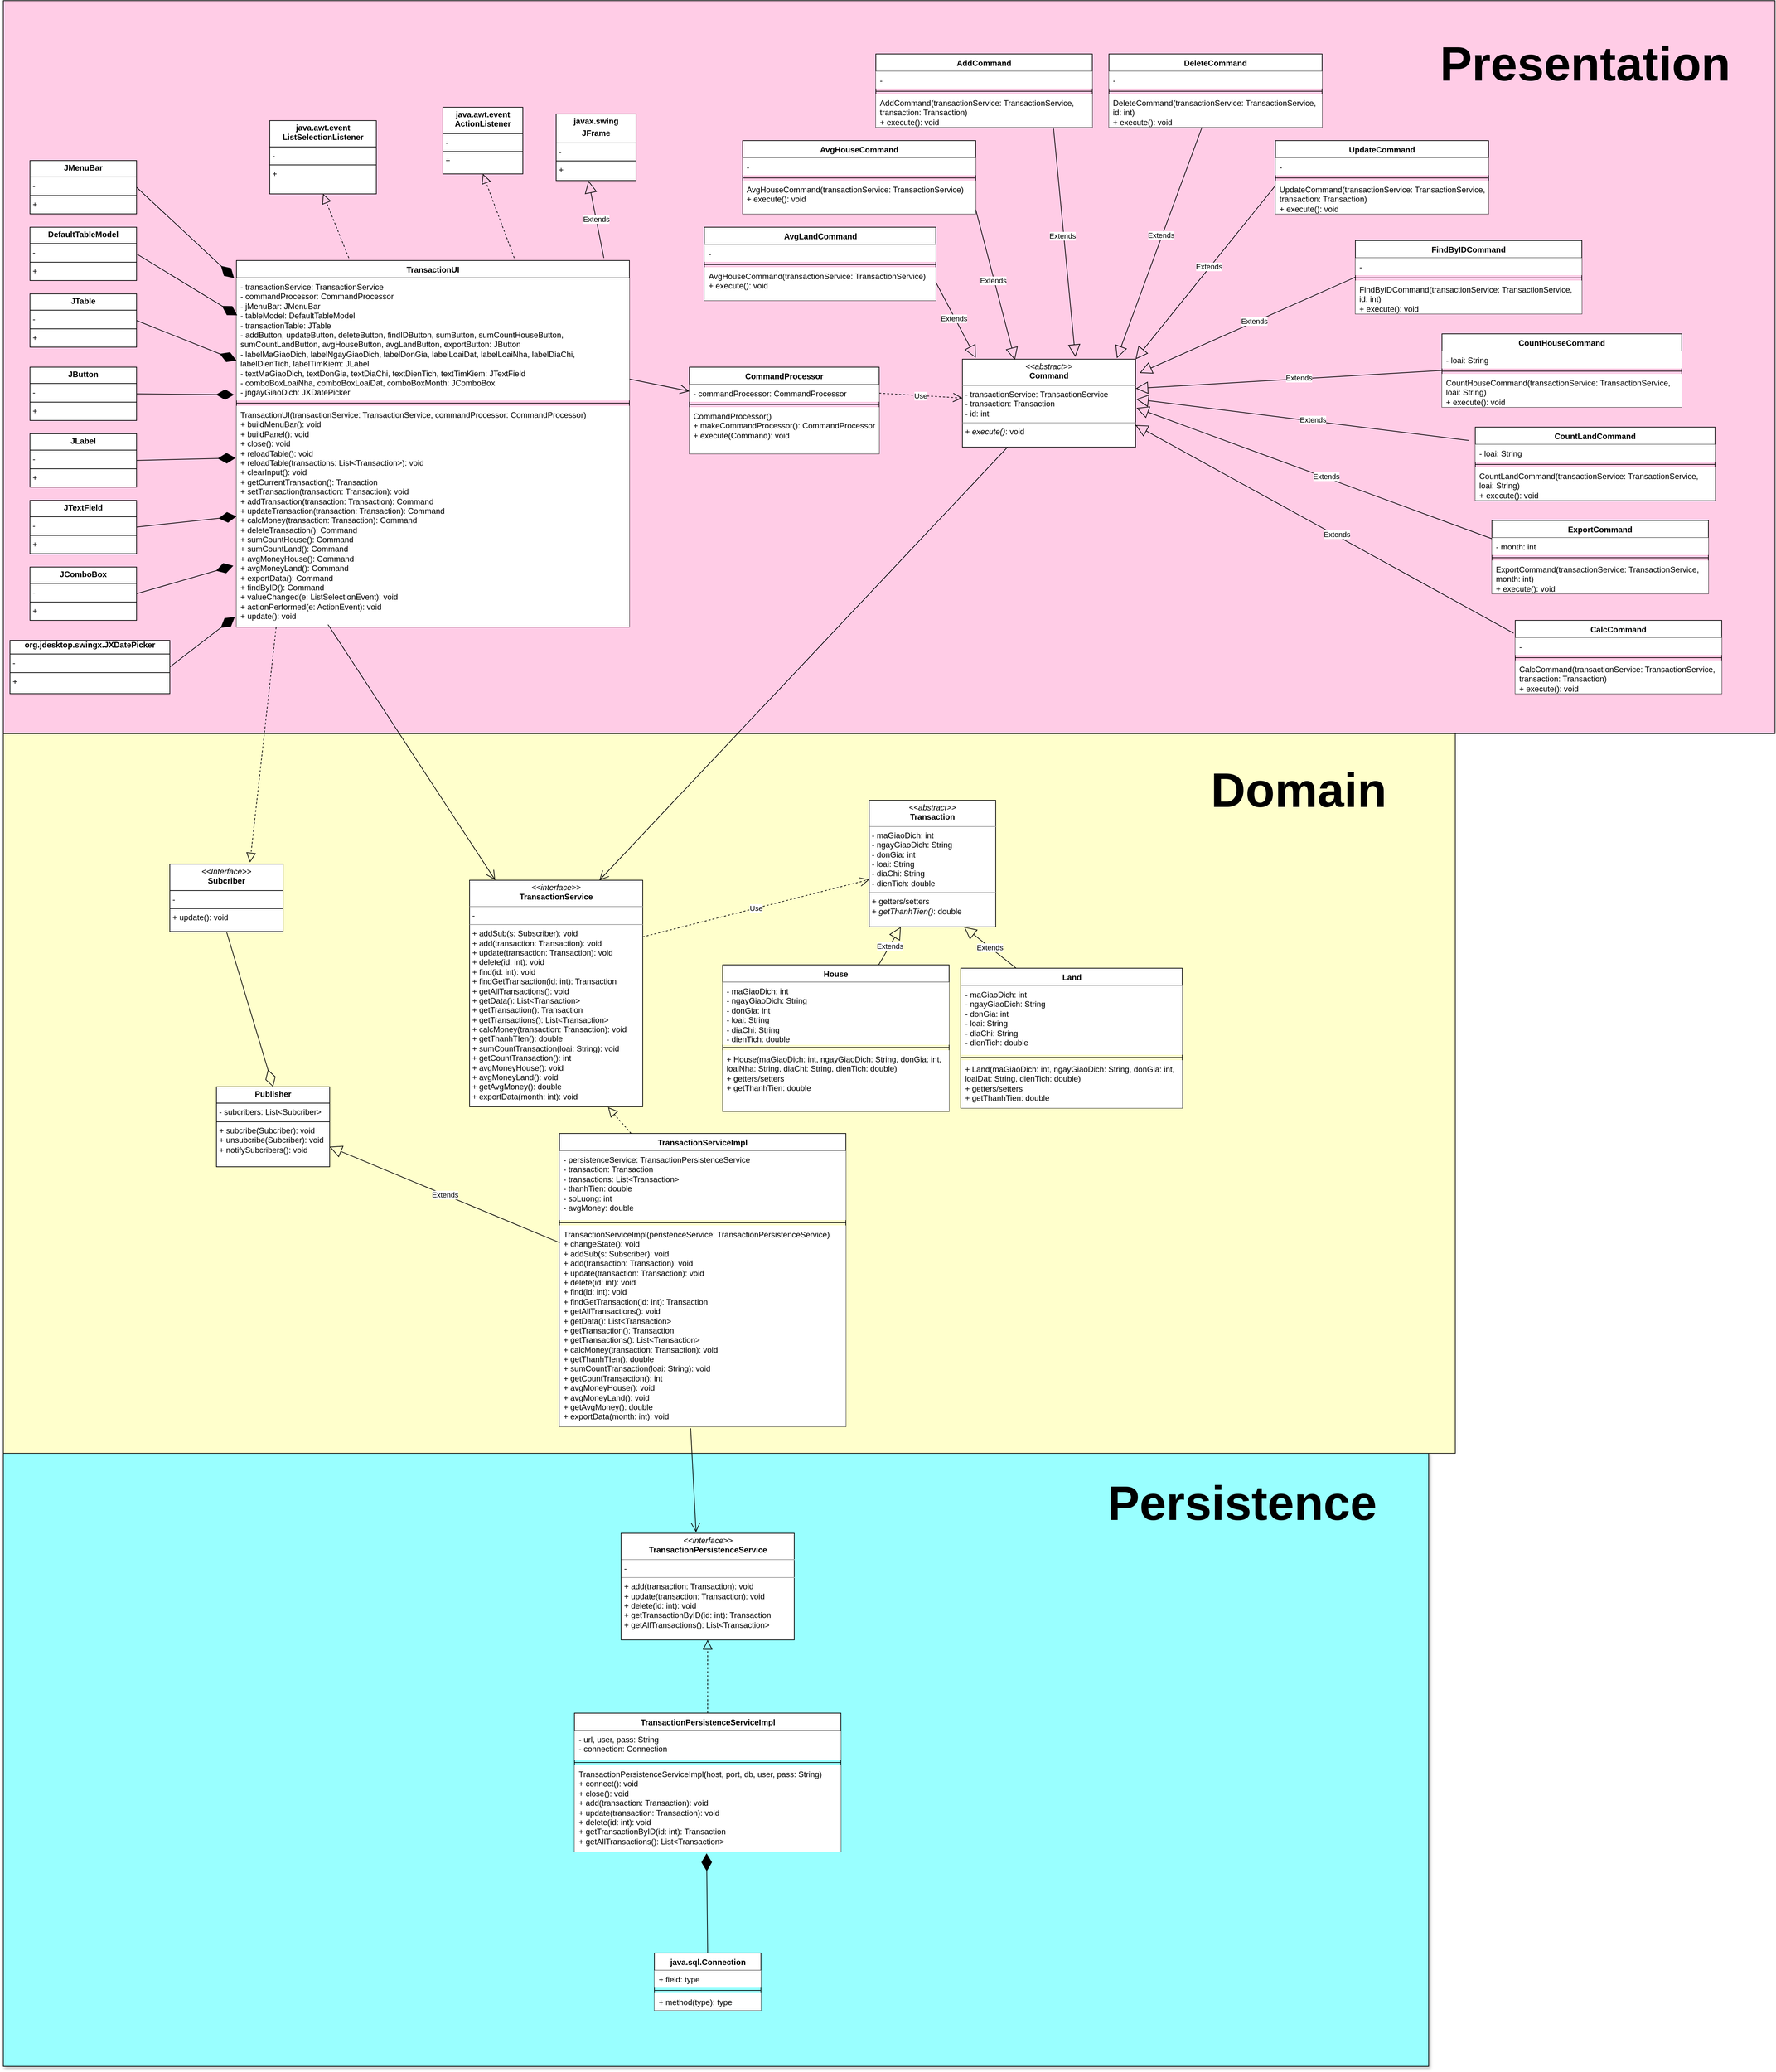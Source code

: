 <mxfile version="21.7.5" type="device">
  <diagram id="kVJhwpi9LjxtVQFYLApZ" name="Page">
    <mxGraphModel dx="1970" dy="542" grid="1" gridSize="10" guides="1" tooltips="1" connect="1" arrows="1" fold="1" page="1" pageScale="1" pageWidth="850" pageHeight="1100" math="0" shadow="0">
      <root>
        <mxCell id="0" />
        <mxCell id="1" parent="0" />
        <mxCell id="OyHK7IOIYtpEXpOzV6Mq-3" value="" style="rounded=0;whiteSpace=wrap;html=1;fillColor=#FFCCE6;" parent="1" vertex="1">
          <mxGeometry x="-850" y="900" width="2660" height="1100" as="geometry" />
        </mxCell>
        <mxCell id="OyHK7IOIYtpEXpOzV6Mq-2" value="" style="rounded=0;whiteSpace=wrap;html=1;fillColor=#FFFFCC;" parent="1" vertex="1">
          <mxGeometry x="-850" y="2000" width="2180" height="1080" as="geometry" />
        </mxCell>
        <mxCell id="OyHK7IOIYtpEXpOzV6Mq-1" value="" style="rounded=0;whiteSpace=wrap;html=1;fillColor=#99FFFF;shadow=1;" parent="1" vertex="1">
          <mxGeometry x="-850" y="3080" width="2140" height="920" as="geometry" />
        </mxCell>
        <mxCell id="J8hBxOplMBVv3ACiszUE-8" value="TransactionUI" style="swimlane;fontStyle=1;align=center;verticalAlign=top;childLayout=stackLayout;horizontal=1;startSize=26;horizontalStack=0;resizeParent=1;resizeParentMax=0;resizeLast=0;collapsible=1;marginBottom=0;whiteSpace=wrap;html=1;" parent="1" vertex="1">
          <mxGeometry x="-500" y="1290" width="590" height="550" as="geometry" />
        </mxCell>
        <mxCell id="J8hBxOplMBVv3ACiszUE-9" value="- transactionService: TransactionService&lt;br&gt;- commandProcessor: CommandProcessor&lt;br&gt;- jMenuBar: JMenuBar&lt;br&gt;- tableModel: DefaultTableModel&lt;br&gt;- transactionTable: JTable&lt;br&gt;- addButton, updateButton, deleteButton, findIDButton, sumButton, sumCountHouseButton, sumCountLandButton, avgHouseButton, avgLandButton, exportButton: JButton&lt;br&gt;- labelMaGiaoDich, labelNgayGiaoDich, labelDonGia, labelLoaiDat, labelLoaiNha, labelDiaChi, labelDienTich, labelTimKiem: JLabel&lt;br&gt;- textMaGiaoDich, textDonGia, textDiaChi, textDienTich, textTimKiem: JTextField&lt;br&gt;- comboBoxLoaiNha, comboBoxLoaiDat, comboBoxMonth: JComboBox&lt;br&gt;- jngayGiaoDich: JXDatePicker" style="text;strokeColor=none;fillColor=#FFFFFF;align=left;verticalAlign=top;spacingLeft=4;spacingRight=4;overflow=hidden;rotatable=0;points=[[0,0.5],[1,0.5]];portConstraint=eastwest;whiteSpace=wrap;html=1;" parent="J8hBxOplMBVv3ACiszUE-8" vertex="1">
          <mxGeometry y="26" width="590" height="184" as="geometry" />
        </mxCell>
        <mxCell id="J8hBxOplMBVv3ACiszUE-10" value="" style="line;strokeWidth=1;fillColor=none;align=left;verticalAlign=middle;spacingTop=-1;spacingLeft=3;spacingRight=3;rotatable=0;labelPosition=right;points=[];portConstraint=eastwest;strokeColor=inherit;" parent="J8hBxOplMBVv3ACiszUE-8" vertex="1">
          <mxGeometry y="210" width="590" height="8" as="geometry" />
        </mxCell>
        <mxCell id="J8hBxOplMBVv3ACiszUE-11" value="TransactionUI(transactionService: TransactionService, commandProcessor: CommandProcessor)&lt;br&gt;+ buildMenuBar(): void&lt;br&gt;+ buildPanel(): void&lt;br&gt;+ close(): void&lt;br&gt;+ reloadTable(): void&lt;br&gt;+ reloadTable(transactions: List&amp;lt;Transaction&amp;gt;): void&lt;br&gt;+ clearInput(): void&lt;br&gt;+ getCurrentTransaction(): Transaction&lt;br&gt;+ setTransaction(transaction: Transaction): void&lt;br&gt;+ addTransaction(transaction: Transaction): Command&lt;br&gt;+ updateTransaction(transaction: Transaction): Command&lt;br&gt;+ calcMoney(transaction: Transaction): Command&lt;br&gt;+ deleteTransaction(): Command&lt;br&gt;+ sumCountHouse(): Command&lt;br&gt;+ sumCountLand(): Command&lt;br&gt;+ avgMoneyHouse(): Command&lt;br&gt;+ avgMoneyLand(): Command&lt;br&gt;+ exportData(): Command&lt;br&gt;+ findByID(): Command&lt;br&gt;+ valueChanged(e: ListSelectionEvent): void&lt;br&gt;+ actionPerformed(e: ActionEvent): void&lt;br&gt;+ update(): void" style="text;strokeColor=none;fillColor=#FFFFFF;align=left;verticalAlign=top;spacingLeft=4;spacingRight=4;overflow=hidden;rotatable=0;points=[[0,0.5],[1,0.5]];portConstraint=eastwest;whiteSpace=wrap;html=1;" parent="J8hBxOplMBVv3ACiszUE-8" vertex="1">
          <mxGeometry y="218" width="590" height="332" as="geometry" />
        </mxCell>
        <mxCell id="J8hBxOplMBVv3ACiszUE-13" value="" style="endArrow=block;dashed=1;endFill=0;endSize=12;html=1;rounded=0;exitX=0.707;exitY=-0.007;exitDx=0;exitDy=0;exitPerimeter=0;entryX=0.5;entryY=1;entryDx=0;entryDy=0;" parent="1" source="J8hBxOplMBVv3ACiszUE-8" target="J8hBxOplMBVv3ACiszUE-22" edge="1">
          <mxGeometry width="160" relative="1" as="geometry">
            <mxPoint x="-279.12" y="568.44" as="sourcePoint" />
            <mxPoint x="-279" y="380" as="targetPoint" />
          </mxGeometry>
        </mxCell>
        <mxCell id="J8hBxOplMBVv3ACiszUE-20" value="&lt;p style=&quot;margin:0px;margin-top:4px;text-align:center;&quot;&gt;&lt;i&gt;&amp;lt;&amp;lt;interface&amp;gt;&amp;gt;&lt;/i&gt;&lt;br&gt;&lt;b&gt;TransactionService&lt;/b&gt;&lt;br&gt;&lt;/p&gt;&lt;hr size=&quot;1&quot;&gt;&lt;p style=&quot;margin:0px;margin-left:4px;&quot;&gt;-&amp;nbsp;&lt;/p&gt;&lt;hr size=&quot;1&quot;&gt;&lt;p style=&quot;margin:0px;margin-left:4px;&quot;&gt;+ addSub(s: Subscriber): void&lt;br&gt;+ add(transaction: Transaction): void&lt;br&gt;+ update(transaction: Transaction): void&lt;br&gt;+ delete(id: int): void&lt;br&gt;+ find(id: int): void&lt;br&gt;+ findGetTransaction(id: int): Transaction&lt;br&gt;+ getAllTransactions(): void&lt;br&gt;+ getData(): List&amp;lt;Transaction&amp;gt;&lt;br&gt;+ getTransaction(): Transaction&lt;br&gt;+ getTransactions(): List&amp;lt;Transaction&amp;gt;&lt;br&gt;+ calcMoney(transaction: Transaction): void&lt;br&gt;+ getThanhTIen(): double&lt;br&gt;+ sumCountTransaction(loai: String): void&lt;br&gt;+ getCountTransaction(): int&lt;br&gt;+ avgMoneyHouse(): void&lt;br&gt;+ avgMoneyLand(): void&lt;br&gt;+ getAvgMoney(): double&lt;br&gt;+ exportData(month: int): void&lt;/p&gt;" style="verticalAlign=top;align=left;overflow=fill;fontSize=12;fontFamily=Helvetica;html=1;whiteSpace=wrap;" parent="1" vertex="1">
          <mxGeometry x="-150" y="2220" width="260" height="340" as="geometry" />
        </mxCell>
        <mxCell id="J8hBxOplMBVv3ACiszUE-21" value="" style="endArrow=open;endFill=1;endSize=12;html=1;rounded=0;exitX=0.233;exitY=0.989;exitDx=0;exitDy=0;exitPerimeter=0;entryX=0.148;entryY=-0.001;entryDx=0;entryDy=0;entryPerimeter=0;" parent="1" source="J8hBxOplMBVv3ACiszUE-11" target="J8hBxOplMBVv3ACiszUE-20" edge="1">
          <mxGeometry width="160" relative="1" as="geometry">
            <mxPoint x="242" y="452" as="sourcePoint" />
            <mxPoint x="243" y="570" as="targetPoint" />
          </mxGeometry>
        </mxCell>
        <mxCell id="J8hBxOplMBVv3ACiszUE-22" value="&lt;p style=&quot;margin:0px;margin-top:4px;text-align:center;&quot;&gt;&lt;b&gt;java.awt.event&lt;br&gt;ActionListener&lt;/b&gt;&lt;/p&gt;&lt;hr size=&quot;1&quot; style=&quot;border-style:solid;&quot;&gt;&lt;p style=&quot;margin:0px;margin-left:4px;&quot;&gt;-&amp;nbsp;&lt;/p&gt;&lt;hr size=&quot;1&quot; style=&quot;border-style:solid;&quot;&gt;&lt;p style=&quot;margin:0px;margin-left:4px;&quot;&gt;+&amp;nbsp;&lt;/p&gt;" style="verticalAlign=top;align=left;overflow=fill;html=1;whiteSpace=wrap;" parent="1" vertex="1">
          <mxGeometry x="-190" y="1060" width="120" height="100" as="geometry" />
        </mxCell>
        <mxCell id="J8hBxOplMBVv3ACiszUE-24" value="&lt;p style=&quot;margin:0px;margin-top:4px;text-align:center;&quot;&gt;&lt;b&gt;javax.swing&lt;/b&gt;&lt;/p&gt;&lt;p style=&quot;margin:0px;margin-top:4px;text-align:center;&quot;&gt;&lt;b&gt;JFrame&lt;/b&gt;&lt;/p&gt;&lt;hr size=&quot;1&quot; style=&quot;border-style:solid;&quot;&gt;&lt;p style=&quot;margin:0px;margin-left:4px;&quot;&gt;-&amp;nbsp;&lt;/p&gt;&lt;hr size=&quot;1&quot; style=&quot;border-style:solid;&quot;&gt;&lt;p style=&quot;margin:0px;margin-left:4px;&quot;&gt;+&amp;nbsp;&lt;/p&gt;" style="verticalAlign=top;align=left;overflow=fill;html=1;whiteSpace=wrap;" parent="1" vertex="1">
          <mxGeometry x="-20" y="1070" width="120" height="100" as="geometry" />
        </mxCell>
        <mxCell id="J8hBxOplMBVv3ACiszUE-25" value="Extends" style="endArrow=block;endSize=16;endFill=0;html=1;rounded=0;exitX=0.935;exitY=-0.007;exitDx=0;exitDy=0;entryX=0.405;entryY=1.003;entryDx=0;entryDy=0;exitPerimeter=0;entryPerimeter=0;" parent="1" source="J8hBxOplMBVv3ACiszUE-8" target="J8hBxOplMBVv3ACiszUE-24" edge="1">
          <mxGeometry width="160" relative="1" as="geometry">
            <mxPoint x="205" y="234" as="sourcePoint" />
            <mxPoint x="30" y="390" as="targetPoint" />
          </mxGeometry>
        </mxCell>
        <mxCell id="J8hBxOplMBVv3ACiszUE-28" value="TransactionServiceImpl" style="swimlane;fontStyle=1;align=center;verticalAlign=top;childLayout=stackLayout;horizontal=1;startSize=26;horizontalStack=0;resizeParent=1;resizeParentMax=0;resizeLast=0;collapsible=1;marginBottom=0;whiteSpace=wrap;html=1;" parent="1" vertex="1">
          <mxGeometry x="-15" y="2600" width="430" height="440" as="geometry" />
        </mxCell>
        <mxCell id="J8hBxOplMBVv3ACiszUE-29" value="-&amp;nbsp;persistenceService: TransactionPersistenceService&lt;br&gt;- transaction: Transaction&lt;br&gt;- transactions: List&amp;lt;Transaction&amp;gt;&lt;br&gt;- thanhTien: double&lt;br&gt;- soLuong: int&lt;br&gt;- avgMoney: double" style="text;strokeColor=none;fillColor=#FFFFFF;align=left;verticalAlign=top;spacingLeft=4;spacingRight=4;overflow=hidden;rotatable=0;points=[[0,0.5],[1,0.5]];portConstraint=eastwest;whiteSpace=wrap;html=1;" parent="J8hBxOplMBVv3ACiszUE-28" vertex="1">
          <mxGeometry y="26" width="430" height="104" as="geometry" />
        </mxCell>
        <mxCell id="J8hBxOplMBVv3ACiszUE-30" value="" style="line;strokeWidth=1;fillColor=none;align=left;verticalAlign=middle;spacingTop=-1;spacingLeft=3;spacingRight=3;rotatable=0;labelPosition=right;points=[];portConstraint=eastwest;strokeColor=inherit;" parent="J8hBxOplMBVv3ACiszUE-28" vertex="1">
          <mxGeometry y="130" width="430" height="8" as="geometry" />
        </mxCell>
        <mxCell id="J8hBxOplMBVv3ACiszUE-31" value="TransactionServiceImpl(peristenceService: TransactionPersistenceService)&lt;br&gt;+ changeState(): void&lt;br&gt;+ addSub(s: Subscriber): void&lt;br style=&quot;border-color: var(--border-color);&quot;&gt;+ add(transaction: Transaction): void&lt;br style=&quot;border-color: var(--border-color);&quot;&gt;+ update(transaction: Transaction): void&lt;br style=&quot;border-color: var(--border-color);&quot;&gt;+ delete(id: int): void&lt;br style=&quot;border-color: var(--border-color);&quot;&gt;+ find(id: int): void&lt;br style=&quot;border-color: var(--border-color);&quot;&gt;+ findGetTransaction(id: int): Transaction&lt;br style=&quot;border-color: var(--border-color);&quot;&gt;+ getAllTransactions(): void&lt;br style=&quot;border-color: var(--border-color);&quot;&gt;+ getData(): List&amp;lt;Transaction&amp;gt;&lt;br style=&quot;border-color: var(--border-color);&quot;&gt;+ getTransaction(): Transaction&lt;br style=&quot;border-color: var(--border-color);&quot;&gt;+ getTransactions(): List&amp;lt;Transaction&amp;gt;&lt;br style=&quot;border-color: var(--border-color);&quot;&gt;+ calcMoney(transaction: Transaction): void&lt;br style=&quot;border-color: var(--border-color);&quot;&gt;+ getThanhTIen(): double&lt;br style=&quot;border-color: var(--border-color);&quot;&gt;+ sumCountTransaction(loai: String): void&lt;br style=&quot;border-color: var(--border-color);&quot;&gt;+ getCountTransaction(): int&lt;br style=&quot;border-color: var(--border-color);&quot;&gt;+ avgMoneyHouse(): void&lt;br style=&quot;border-color: var(--border-color);&quot;&gt;+ avgMoneyLand(): void&lt;br style=&quot;border-color: var(--border-color);&quot;&gt;+ getAvgMoney(): double&lt;br style=&quot;border-color: var(--border-color);&quot;&gt;+ exportData(month: int): void" style="text;strokeColor=none;fillColor=#FFFFFF;align=left;verticalAlign=top;spacingLeft=4;spacingRight=4;overflow=hidden;rotatable=0;points=[[0,0.5],[1,0.5]];portConstraint=eastwest;whiteSpace=wrap;html=1;" parent="J8hBxOplMBVv3ACiszUE-28" vertex="1">
          <mxGeometry y="138" width="430" height="302" as="geometry" />
        </mxCell>
        <mxCell id="J8hBxOplMBVv3ACiszUE-32" value="" style="endArrow=block;dashed=1;endFill=0;endSize=12;html=1;rounded=0;exitX=0.25;exitY=0;exitDx=0;exitDy=0;entryX=0.8;entryY=1.002;entryDx=0;entryDy=0;entryPerimeter=0;" parent="1" source="J8hBxOplMBVv3ACiszUE-28" target="J8hBxOplMBVv3ACiszUE-20" edge="1">
          <mxGeometry width="160" relative="1" as="geometry">
            <mxPoint x="1086" y="528" as="sourcePoint" />
            <mxPoint x="1140" y="470" as="targetPoint" />
          </mxGeometry>
        </mxCell>
        <mxCell id="J8hBxOplMBVv3ACiszUE-33" value="&lt;p style=&quot;margin:0px;margin-top:4px;text-align:center;&quot;&gt;&lt;i&gt;&amp;lt;&amp;lt;interface&amp;gt;&amp;gt;&lt;/i&gt;&lt;br&gt;&lt;b&gt;TransactionPersistenceService&lt;/b&gt;&lt;br&gt;&lt;/p&gt;&lt;hr size=&quot;1&quot;&gt;&lt;p style=&quot;margin:0px;margin-left:4px;&quot;&gt;-&amp;nbsp;&lt;/p&gt;&lt;hr size=&quot;1&quot;&gt;&lt;p style=&quot;margin:0px;margin-left:4px;&quot;&gt;+ add(transaction: Transaction): void&lt;br style=&quot;border-color: var(--border-color);&quot;&gt;+ update(transaction: Transaction): void&lt;br style=&quot;border-color: var(--border-color);&quot;&gt;+ delete(id: int): void&lt;br style=&quot;border-color: var(--border-color);&quot;&gt;+&amp;nbsp;getTransactionByID(id: int): Transaction&lt;br style=&quot;border-color: var(--border-color);&quot;&gt;+ getAllTransactions(): List&amp;lt;Transaction&amp;gt;&lt;br&gt;&lt;br&gt;&lt;/p&gt;" style="verticalAlign=top;align=left;overflow=fill;fontSize=12;fontFamily=Helvetica;html=1;whiteSpace=wrap;" parent="1" vertex="1">
          <mxGeometry x="77.5" y="3200" width="260" height="160" as="geometry" />
        </mxCell>
        <mxCell id="J8hBxOplMBVv3ACiszUE-34" value="" style="endArrow=open;endFill=1;endSize=12;html=1;rounded=0;exitX=0.458;exitY=1.008;exitDx=0;exitDy=0;exitPerimeter=0;entryX=0.433;entryY=-0.009;entryDx=0;entryDy=0;entryPerimeter=0;" parent="1" source="J8hBxOplMBVv3ACiszUE-31" target="J8hBxOplMBVv3ACiszUE-33" edge="1">
          <mxGeometry width="160" relative="1" as="geometry">
            <mxPoint x="-28" y="829" as="sourcePoint" />
            <mxPoint x="-40" y="890" as="targetPoint" />
          </mxGeometry>
        </mxCell>
        <mxCell id="J8hBxOplMBVv3ACiszUE-35" value="TransactionPersistenceServiceImpl" style="swimlane;fontStyle=1;align=center;verticalAlign=top;childLayout=stackLayout;horizontal=1;startSize=26;horizontalStack=0;resizeParent=1;resizeParentMax=0;resizeLast=0;collapsible=1;marginBottom=0;whiteSpace=wrap;html=1;" parent="1" vertex="1">
          <mxGeometry x="7.5" y="3470" width="400" height="208" as="geometry" />
        </mxCell>
        <mxCell id="J8hBxOplMBVv3ACiszUE-36" value="- url, user, pass: String&lt;br&gt;- connection: Connection" style="text;strokeColor=none;fillColor=#FFFFFF;align=left;verticalAlign=top;spacingLeft=4;spacingRight=4;overflow=hidden;rotatable=0;points=[[0,0.5],[1,0.5]];portConstraint=eastwest;whiteSpace=wrap;html=1;" parent="J8hBxOplMBVv3ACiszUE-35" vertex="1">
          <mxGeometry y="26" width="400" height="44" as="geometry" />
        </mxCell>
        <mxCell id="J8hBxOplMBVv3ACiszUE-37" value="" style="line;strokeWidth=1;fillColor=none;align=left;verticalAlign=middle;spacingTop=-1;spacingLeft=3;spacingRight=3;rotatable=0;labelPosition=right;points=[];portConstraint=eastwest;strokeColor=inherit;" parent="J8hBxOplMBVv3ACiszUE-35" vertex="1">
          <mxGeometry y="70" width="400" height="8" as="geometry" />
        </mxCell>
        <mxCell id="J8hBxOplMBVv3ACiszUE-38" value="TransactionPersistenceServiceImpl(host, port, db, user, pass: String)&lt;br&gt;+ connect(): void&lt;br&gt;+ close(): void&lt;br&gt;+ add(transaction: Transaction): void&lt;br&gt;&lt;span style=&quot;background-color: initial; border-color: var(--border-color);&quot;&gt;+ update(transaction: Transaction): void&lt;br&gt;+ delete(id: int): void&lt;br&gt;+&amp;nbsp;&lt;/span&gt;getTransactionByID(id: int): Transaction&lt;br&gt;+ getAllTransactions(): List&amp;lt;Transaction&amp;gt;" style="text;strokeColor=none;fillColor=#FFFFFF;align=left;verticalAlign=top;spacingLeft=4;spacingRight=4;overflow=hidden;rotatable=0;points=[[0,0.5],[1,0.5]];portConstraint=eastwest;whiteSpace=wrap;html=1;" parent="J8hBxOplMBVv3ACiszUE-35" vertex="1">
          <mxGeometry y="78" width="400" height="130" as="geometry" />
        </mxCell>
        <mxCell id="J8hBxOplMBVv3ACiszUE-39" value="" style="endArrow=block;dashed=1;endFill=0;endSize=12;html=1;rounded=0;exitX=0.5;exitY=0;exitDx=0;exitDy=0;entryX=0.5;entryY=1;entryDx=0;entryDy=0;" parent="1" source="J8hBxOplMBVv3ACiszUE-35" target="J8hBxOplMBVv3ACiszUE-33" edge="1">
          <mxGeometry width="160" relative="1" as="geometry">
            <mxPoint x="1326" y="3078" as="sourcePoint" />
            <mxPoint x="255" y="3600" as="targetPoint" />
          </mxGeometry>
        </mxCell>
        <mxCell id="J8hBxOplMBVv3ACiszUE-54" value="java.sql.Connection" style="swimlane;fontStyle=1;align=center;verticalAlign=top;childLayout=stackLayout;horizontal=1;startSize=26;horizontalStack=0;resizeParent=1;resizeParentMax=0;resizeLast=0;collapsible=1;marginBottom=0;whiteSpace=wrap;html=1;" parent="1" vertex="1">
          <mxGeometry x="127.5" y="3830" width="160" height="86" as="geometry" />
        </mxCell>
        <mxCell id="J8hBxOplMBVv3ACiszUE-55" value="+ field: type" style="text;strokeColor=none;fillColor=#FFFFFF;align=left;verticalAlign=top;spacingLeft=4;spacingRight=4;overflow=hidden;rotatable=0;points=[[0,0.5],[1,0.5]];portConstraint=eastwest;whiteSpace=wrap;html=1;" parent="J8hBxOplMBVv3ACiszUE-54" vertex="1">
          <mxGeometry y="26" width="160" height="26" as="geometry" />
        </mxCell>
        <mxCell id="J8hBxOplMBVv3ACiszUE-56" value="" style="line;strokeWidth=1;fillColor=none;align=left;verticalAlign=middle;spacingTop=-1;spacingLeft=3;spacingRight=3;rotatable=0;labelPosition=right;points=[];portConstraint=eastwest;strokeColor=inherit;" parent="J8hBxOplMBVv3ACiszUE-54" vertex="1">
          <mxGeometry y="52" width="160" height="8" as="geometry" />
        </mxCell>
        <mxCell id="J8hBxOplMBVv3ACiszUE-57" value="+ method(type): type" style="text;strokeColor=none;fillColor=#FFFFFF;align=left;verticalAlign=top;spacingLeft=4;spacingRight=4;overflow=hidden;rotatable=0;points=[[0,0.5],[1,0.5]];portConstraint=eastwest;whiteSpace=wrap;html=1;" parent="J8hBxOplMBVv3ACiszUE-54" vertex="1">
          <mxGeometry y="60" width="160" height="26" as="geometry" />
        </mxCell>
        <mxCell id="J8hBxOplMBVv3ACiszUE-59" value="AddCommand" style="swimlane;fontStyle=1;align=center;verticalAlign=top;childLayout=stackLayout;horizontal=1;startSize=26;horizontalStack=0;resizeParent=1;resizeParentMax=0;resizeLast=0;collapsible=1;marginBottom=0;whiteSpace=wrap;html=1;" parent="1" vertex="1">
          <mxGeometry x="460" y="980" width="325" height="110" as="geometry" />
        </mxCell>
        <mxCell id="J8hBxOplMBVv3ACiszUE-60" value="-&amp;nbsp;" style="text;strokeColor=none;fillColor=#FFFFFF;align=left;verticalAlign=top;spacingLeft=4;spacingRight=4;overflow=hidden;rotatable=0;points=[[0,0.5],[1,0.5]];portConstraint=eastwest;whiteSpace=wrap;html=1;" parent="J8hBxOplMBVv3ACiszUE-59" vertex="1">
          <mxGeometry y="26" width="325" height="26" as="geometry" />
        </mxCell>
        <mxCell id="J8hBxOplMBVv3ACiszUE-61" value="" style="line;strokeWidth=1;fillColor=none;align=left;verticalAlign=middle;spacingTop=-1;spacingLeft=3;spacingRight=3;rotatable=0;labelPosition=right;points=[];portConstraint=eastwest;strokeColor=inherit;" parent="J8hBxOplMBVv3ACiszUE-59" vertex="1">
          <mxGeometry y="52" width="325" height="8" as="geometry" />
        </mxCell>
        <mxCell id="J8hBxOplMBVv3ACiszUE-62" value="AddCommand(transactionService: TransactionService, transaction: Transaction)&lt;br&gt;+ execute(): void" style="text;strokeColor=none;fillColor=#FFFFFF;align=left;verticalAlign=top;spacingLeft=4;spacingRight=4;overflow=hidden;rotatable=0;points=[[0,0.5],[1,0.5]];portConstraint=eastwest;whiteSpace=wrap;html=1;" parent="J8hBxOplMBVv3ACiszUE-59" vertex="1">
          <mxGeometry y="60" width="325" height="50" as="geometry" />
        </mxCell>
        <mxCell id="J8hBxOplMBVv3ACiszUE-63" value="&lt;p style=&quot;margin:0px;margin-top:4px;text-align:center;&quot;&gt;&lt;i&gt;&amp;lt;&amp;lt;abstract&amp;gt;&amp;gt;&lt;/i&gt;&lt;br&gt;&lt;b&gt;Command&lt;/b&gt;&lt;br&gt;&lt;/p&gt;&lt;hr size=&quot;1&quot;&gt;&lt;p style=&quot;margin:0px;margin-left:4px;&quot;&gt;- transactionService: TransactionService&lt;br&gt;- transaction: Transaction&lt;br&gt;- id: int&lt;/p&gt;&lt;hr size=&quot;1&quot;&gt;&lt;p style=&quot;margin:0px;margin-left:4px;&quot;&gt;+ &lt;i&gt;execute()&lt;/i&gt;: void&lt;/p&gt;" style="verticalAlign=top;align=left;overflow=fill;fontSize=12;fontFamily=Helvetica;html=1;whiteSpace=wrap;" parent="1" vertex="1">
          <mxGeometry x="590" y="1438" width="260" height="132" as="geometry" />
        </mxCell>
        <mxCell id="J8hBxOplMBVv3ACiszUE-64" value="" style="endArrow=block;endSize=16;endFill=0;html=1;rounded=0;exitX=0.821;exitY=1.04;exitDx=0;exitDy=0;entryX=0.652;entryY=-0.027;entryDx=0;entryDy=0;exitPerimeter=0;entryPerimeter=0;" parent="1" source="J8hBxOplMBVv3ACiszUE-62" target="J8hBxOplMBVv3ACiszUE-63" edge="1">
          <mxGeometry x="-1" y="-496" width="160" relative="1" as="geometry">
            <mxPoint x="-1003.5" y="890" as="sourcePoint" />
            <mxPoint x="-1112.5" y="877" as="targetPoint" />
            <mxPoint x="402" y="310" as="offset" />
          </mxGeometry>
        </mxCell>
        <mxCell id="J8hBxOplMBVv3ACiszUE-65" value="Extends" style="edgeLabel;html=1;align=center;verticalAlign=middle;resizable=0;points=[];" parent="J8hBxOplMBVv3ACiszUE-64" vertex="1" connectable="0">
          <mxGeometry x="-0.062" y="-2" relative="1" as="geometry">
            <mxPoint as="offset" />
          </mxGeometry>
        </mxCell>
        <mxCell id="J8hBxOplMBVv3ACiszUE-66" value="DeleteCommand" style="swimlane;fontStyle=1;align=center;verticalAlign=top;childLayout=stackLayout;horizontal=1;startSize=26;horizontalStack=0;resizeParent=1;resizeParentMax=0;resizeLast=0;collapsible=1;marginBottom=0;whiteSpace=wrap;html=1;" parent="1" vertex="1">
          <mxGeometry x="810" y="980" width="320" height="110" as="geometry" />
        </mxCell>
        <mxCell id="J8hBxOplMBVv3ACiszUE-67" value="-&amp;nbsp;" style="text;strokeColor=none;fillColor=#FFFFFF;align=left;verticalAlign=top;spacingLeft=4;spacingRight=4;overflow=hidden;rotatable=0;points=[[0,0.5],[1,0.5]];portConstraint=eastwest;whiteSpace=wrap;html=1;" parent="J8hBxOplMBVv3ACiszUE-66" vertex="1">
          <mxGeometry y="26" width="320" height="26" as="geometry" />
        </mxCell>
        <mxCell id="J8hBxOplMBVv3ACiszUE-68" value="" style="line;strokeWidth=1;fillColor=none;align=left;verticalAlign=middle;spacingTop=-1;spacingLeft=3;spacingRight=3;rotatable=0;labelPosition=right;points=[];portConstraint=eastwest;strokeColor=inherit;" parent="J8hBxOplMBVv3ACiszUE-66" vertex="1">
          <mxGeometry y="52" width="320" height="8" as="geometry" />
        </mxCell>
        <mxCell id="J8hBxOplMBVv3ACiszUE-69" value="DeleteCommand(transactionService: TransactionService, id: int)&lt;br&gt;+ execute(): void" style="text;strokeColor=none;fillColor=#FFFFFF;align=left;verticalAlign=top;spacingLeft=4;spacingRight=4;overflow=hidden;rotatable=0;points=[[0,0.5],[1,0.5]];portConstraint=eastwest;whiteSpace=wrap;html=1;" parent="J8hBxOplMBVv3ACiszUE-66" vertex="1">
          <mxGeometry y="60" width="320" height="50" as="geometry" />
        </mxCell>
        <mxCell id="J8hBxOplMBVv3ACiszUE-70" value="FindByIDCommand" style="swimlane;fontStyle=1;align=center;verticalAlign=top;childLayout=stackLayout;horizontal=1;startSize=26;horizontalStack=0;resizeParent=1;resizeParentMax=0;resizeLast=0;collapsible=1;marginBottom=0;whiteSpace=wrap;html=1;" parent="1" vertex="1">
          <mxGeometry x="1180" y="1260" width="340" height="110" as="geometry" />
        </mxCell>
        <mxCell id="J8hBxOplMBVv3ACiszUE-71" value="-&amp;nbsp;" style="text;strokeColor=none;fillColor=#FFFFFF;align=left;verticalAlign=top;spacingLeft=4;spacingRight=4;overflow=hidden;rotatable=0;points=[[0,0.5],[1,0.5]];portConstraint=eastwest;whiteSpace=wrap;html=1;" parent="J8hBxOplMBVv3ACiszUE-70" vertex="1">
          <mxGeometry y="26" width="340" height="26" as="geometry" />
        </mxCell>
        <mxCell id="J8hBxOplMBVv3ACiszUE-72" value="" style="line;strokeWidth=1;fillColor=none;align=left;verticalAlign=middle;spacingTop=-1;spacingLeft=3;spacingRight=3;rotatable=0;labelPosition=right;points=[];portConstraint=eastwest;strokeColor=inherit;" parent="J8hBxOplMBVv3ACiszUE-70" vertex="1">
          <mxGeometry y="52" width="340" height="8" as="geometry" />
        </mxCell>
        <mxCell id="J8hBxOplMBVv3ACiszUE-73" value="FindByIDCommand(transactionService: TransactionService, id: int)&lt;br&gt;+ execute(): void" style="text;strokeColor=none;fillColor=#FFFFFF;align=left;verticalAlign=top;spacingLeft=4;spacingRight=4;overflow=hidden;rotatable=0;points=[[0,0.5],[1,0.5]];portConstraint=eastwest;whiteSpace=wrap;html=1;" parent="J8hBxOplMBVv3ACiszUE-70" vertex="1">
          <mxGeometry y="60" width="340" height="50" as="geometry" />
        </mxCell>
        <mxCell id="J8hBxOplMBVv3ACiszUE-74" value="" style="endArrow=block;endSize=16;endFill=0;html=1;rounded=0;entryX=0.892;entryY=-0.011;entryDx=0;entryDy=0;entryPerimeter=0;" parent="1" source="J8hBxOplMBVv3ACiszUE-66" target="J8hBxOplMBVv3ACiszUE-63" edge="1">
          <mxGeometry x="-1" y="-496" width="160" relative="1" as="geometry">
            <mxPoint x="-1085.5" y="907" as="sourcePoint" />
            <mxPoint x="-511" y="708" as="targetPoint" />
            <mxPoint x="402" y="310" as="offset" />
          </mxGeometry>
        </mxCell>
        <mxCell id="J8hBxOplMBVv3ACiszUE-75" value="Extends" style="edgeLabel;html=1;align=center;verticalAlign=middle;resizable=0;points=[];" parent="J8hBxOplMBVv3ACiszUE-74" vertex="1" connectable="0">
          <mxGeometry x="-0.062" y="-2" relative="1" as="geometry">
            <mxPoint as="offset" />
          </mxGeometry>
        </mxCell>
        <mxCell id="J8hBxOplMBVv3ACiszUE-76" value="" style="endArrow=block;endSize=16;endFill=0;html=1;rounded=0;exitX=0;exitY=0.5;exitDx=0;exitDy=0;entryX=1.024;entryY=0.157;entryDx=0;entryDy=0;entryPerimeter=0;" parent="1" source="J8hBxOplMBVv3ACiszUE-70" target="J8hBxOplMBVv3ACiszUE-63" edge="1">
          <mxGeometry x="-1" y="-496" width="160" relative="1" as="geometry">
            <mxPoint x="-1082.5" y="1013" as="sourcePoint" />
            <mxPoint x="-1158.5" y="1012" as="targetPoint" />
            <mxPoint x="402" y="310" as="offset" />
          </mxGeometry>
        </mxCell>
        <mxCell id="J8hBxOplMBVv3ACiszUE-77" value="Extends" style="edgeLabel;html=1;align=center;verticalAlign=middle;resizable=0;points=[];" parent="J8hBxOplMBVv3ACiszUE-76" vertex="1" connectable="0">
          <mxGeometry x="-0.062" y="-2" relative="1" as="geometry">
            <mxPoint as="offset" />
          </mxGeometry>
        </mxCell>
        <mxCell id="J8hBxOplMBVv3ACiszUE-78" value="UpdateCommand" style="swimlane;fontStyle=1;align=center;verticalAlign=top;childLayout=stackLayout;horizontal=1;startSize=26;horizontalStack=0;resizeParent=1;resizeParentMax=0;resizeLast=0;collapsible=1;marginBottom=0;whiteSpace=wrap;html=1;" parent="1" vertex="1">
          <mxGeometry x="1060" y="1110" width="320" height="110" as="geometry" />
        </mxCell>
        <mxCell id="J8hBxOplMBVv3ACiszUE-79" value="-&amp;nbsp;" style="text;strokeColor=none;fillColor=#FFFFFF;align=left;verticalAlign=top;spacingLeft=4;spacingRight=4;overflow=hidden;rotatable=0;points=[[0,0.5],[1,0.5]];portConstraint=eastwest;whiteSpace=wrap;html=1;" parent="J8hBxOplMBVv3ACiszUE-78" vertex="1">
          <mxGeometry y="26" width="320" height="26" as="geometry" />
        </mxCell>
        <mxCell id="J8hBxOplMBVv3ACiszUE-80" value="" style="line;strokeWidth=1;fillColor=none;align=left;verticalAlign=middle;spacingTop=-1;spacingLeft=3;spacingRight=3;rotatable=0;labelPosition=right;points=[];portConstraint=eastwest;strokeColor=inherit;" parent="J8hBxOplMBVv3ACiszUE-78" vertex="1">
          <mxGeometry y="52" width="320" height="8" as="geometry" />
        </mxCell>
        <mxCell id="J8hBxOplMBVv3ACiszUE-81" value="UpdateCommand(transactionService: TransactionService, transaction: Transaction)&lt;br&gt;+ execute(): void" style="text;strokeColor=none;fillColor=#FFFFFF;align=left;verticalAlign=top;spacingLeft=4;spacingRight=4;overflow=hidden;rotatable=0;points=[[0,0.5],[1,0.5]];portConstraint=eastwest;whiteSpace=wrap;html=1;" parent="J8hBxOplMBVv3ACiszUE-78" vertex="1">
          <mxGeometry y="60" width="320" height="50" as="geometry" />
        </mxCell>
        <mxCell id="J8hBxOplMBVv3ACiszUE-82" value="" style="endArrow=block;endSize=16;endFill=0;html=1;rounded=0;exitX=0;exitY=0.149;exitDx=0;exitDy=0;entryX=1;entryY=0;entryDx=0;entryDy=0;exitPerimeter=0;" parent="1" source="J8hBxOplMBVv3ACiszUE-81" target="J8hBxOplMBVv3ACiszUE-63" edge="1">
          <mxGeometry x="-1" y="-496" width="160" relative="1" as="geometry">
            <mxPoint x="-1082.5" y="883" as="sourcePoint" />
            <mxPoint x="-770" y="650" as="targetPoint" />
            <mxPoint x="402" y="310" as="offset" />
          </mxGeometry>
        </mxCell>
        <mxCell id="J8hBxOplMBVv3ACiszUE-83" value="Extends" style="edgeLabel;html=1;align=center;verticalAlign=middle;resizable=0;points=[];" parent="J8hBxOplMBVv3ACiszUE-82" vertex="1" connectable="0">
          <mxGeometry x="-0.062" y="-2" relative="1" as="geometry">
            <mxPoint as="offset" />
          </mxGeometry>
        </mxCell>
        <mxCell id="J8hBxOplMBVv3ACiszUE-84" value="CommandProcessor&lt;br&gt;" style="swimlane;fontStyle=1;align=center;verticalAlign=top;childLayout=stackLayout;horizontal=1;startSize=26;horizontalStack=0;resizeParent=1;resizeParentMax=0;resizeLast=0;collapsible=1;marginBottom=0;whiteSpace=wrap;html=1;" parent="1" vertex="1">
          <mxGeometry x="180" y="1450" width="285" height="130" as="geometry" />
        </mxCell>
        <mxCell id="J8hBxOplMBVv3ACiszUE-85" value="- commandProcessor: CommandProcessor" style="text;strokeColor=none;fillColor=#FFFFFF;align=left;verticalAlign=top;spacingLeft=4;spacingRight=4;overflow=hidden;rotatable=0;points=[[0,0.5],[1,0.5]];portConstraint=eastwest;whiteSpace=wrap;html=1;" parent="J8hBxOplMBVv3ACiszUE-84" vertex="1">
          <mxGeometry y="26" width="285" height="26" as="geometry" />
        </mxCell>
        <mxCell id="J8hBxOplMBVv3ACiszUE-86" value="" style="line;strokeWidth=1;fillColor=none;align=left;verticalAlign=middle;spacingTop=-1;spacingLeft=3;spacingRight=3;rotatable=0;labelPosition=right;points=[];portConstraint=eastwest;strokeColor=inherit;" parent="J8hBxOplMBVv3ACiszUE-84" vertex="1">
          <mxGeometry y="52" width="285" height="8" as="geometry" />
        </mxCell>
        <mxCell id="J8hBxOplMBVv3ACiszUE-87" value="CommandProcessor()&lt;br&gt;+ makeCommandProcessor(): CommandProcessor&lt;br&gt;+ execute(Command): void" style="text;strokeColor=none;fillColor=#FFFFFF;align=left;verticalAlign=top;spacingLeft=4;spacingRight=4;overflow=hidden;rotatable=0;points=[[0,0.5],[1,0.5]];portConstraint=eastwest;whiteSpace=wrap;html=1;" parent="J8hBxOplMBVv3ACiszUE-84" vertex="1">
          <mxGeometry y="60" width="285" height="70" as="geometry" />
        </mxCell>
        <mxCell id="J8hBxOplMBVv3ACiszUE-88" value="Use" style="endArrow=open;endSize=12;dashed=1;html=1;rounded=0;exitX=1;exitY=0.5;exitDx=0;exitDy=0;" parent="1" source="J8hBxOplMBVv3ACiszUE-85" target="J8hBxOplMBVv3ACiszUE-63" edge="1">
          <mxGeometry width="160" relative="1" as="geometry">
            <mxPoint x="-260" y="680" as="sourcePoint" />
            <mxPoint x="-100" y="680" as="targetPoint" />
          </mxGeometry>
        </mxCell>
        <mxCell id="J8hBxOplMBVv3ACiszUE-89" value="" style="endArrow=open;endFill=1;endSize=12;html=1;rounded=0;" parent="1" source="J8hBxOplMBVv3ACiszUE-9" target="J8hBxOplMBVv3ACiszUE-84" edge="1">
          <mxGeometry width="160" relative="1" as="geometry">
            <mxPoint x="-380" y="890" as="sourcePoint" />
            <mxPoint x="-220" y="890" as="targetPoint" />
          </mxGeometry>
        </mxCell>
        <mxCell id="J8hBxOplMBVv3ACiszUE-90" value="&lt;p style=&quot;margin:0px;margin-top:4px;text-align:center;&quot;&gt;&lt;i&gt;&amp;lt;&amp;lt;Interface&amp;gt;&amp;gt;&lt;/i&gt;&lt;br&gt;&lt;b&gt;Subcriber&lt;/b&gt;&lt;/p&gt;&lt;hr size=&quot;1&quot; style=&quot;border-style:solid;&quot;&gt;&lt;p style=&quot;margin:0px;margin-left:4px;&quot;&gt;-&amp;nbsp;&lt;/p&gt;&lt;hr size=&quot;1&quot; style=&quot;border-style:solid;&quot;&gt;&lt;p style=&quot;margin:0px;margin-left:4px;&quot;&gt;+ update(): void&lt;/p&gt;" style="verticalAlign=top;align=left;overflow=fill;html=1;whiteSpace=wrap;" parent="1" vertex="1">
          <mxGeometry x="-600" y="2195.76" width="170" height="101.24" as="geometry" />
        </mxCell>
        <mxCell id="J8hBxOplMBVv3ACiszUE-91" value="" style="endArrow=block;dashed=1;endFill=0;endSize=12;html=1;rounded=0;entryX=0.708;entryY=-0.025;entryDx=0;entryDy=0;entryPerimeter=0;exitX=0.101;exitY=1.001;exitDx=0;exitDy=0;exitPerimeter=0;" parent="1" source="J8hBxOplMBVv3ACiszUE-11" target="J8hBxOplMBVv3ACiszUE-90" edge="1">
          <mxGeometry width="160" relative="1" as="geometry">
            <mxPoint x="-380" y="1870" as="sourcePoint" />
            <mxPoint x="-670" y="937.5" as="targetPoint" />
          </mxGeometry>
        </mxCell>
        <mxCell id="J8hBxOplMBVv3ACiszUE-92" value="&lt;p style=&quot;margin:0px;margin-top:4px;text-align:center;&quot;&gt;&lt;b&gt;Publisher&lt;/b&gt;&lt;/p&gt;&lt;hr size=&quot;1&quot; style=&quot;border-style:solid;&quot;&gt;&lt;p style=&quot;margin:0px;margin-left:4px;&quot;&gt;- subcribers: List&amp;lt;Subcriber&amp;gt;&lt;/p&gt;&lt;hr size=&quot;1&quot; style=&quot;border-style:solid;&quot;&gt;&lt;p style=&quot;margin:0px;margin-left:4px;&quot;&gt;+ subcribe(Subcriber): void&lt;br&gt;+ unsubcribe(Subcriber): void&lt;/p&gt;&lt;p style=&quot;margin:0px;margin-left:4px;&quot;&gt;+ notifySubcribers(): void&lt;/p&gt;" style="verticalAlign=top;align=left;overflow=fill;html=1;whiteSpace=wrap;" parent="1" vertex="1">
          <mxGeometry x="-530" y="2530" width="170" height="120" as="geometry" />
        </mxCell>
        <mxCell id="J8hBxOplMBVv3ACiszUE-93" value="Extends" style="endArrow=block;endSize=16;endFill=0;html=1;rounded=0;exitX=0.001;exitY=0.086;exitDx=0;exitDy=0;exitPerimeter=0;entryX=1;entryY=0.75;entryDx=0;entryDy=0;" parent="1" source="J8hBxOplMBVv3ACiszUE-31" target="J8hBxOplMBVv3ACiszUE-92" edge="1">
          <mxGeometry width="160" relative="1" as="geometry">
            <mxPoint x="-281" y="1140" as="sourcePoint" />
            <mxPoint x="-220" y="1332" as="targetPoint" />
          </mxGeometry>
        </mxCell>
        <mxCell id="J8hBxOplMBVv3ACiszUE-94" value="" style="endArrow=diamondThin;endFill=0;endSize=24;html=1;rounded=0;entryX=0.5;entryY=0;entryDx=0;entryDy=0;exitX=0.5;exitY=1;exitDx=0;exitDy=0;" parent="1" source="J8hBxOplMBVv3ACiszUE-90" target="J8hBxOplMBVv3ACiszUE-92" edge="1">
          <mxGeometry width="160" relative="1" as="geometry">
            <mxPoint x="-622.5" y="2497" as="sourcePoint" />
            <mxPoint x="-452.5" y="2517" as="targetPoint" />
          </mxGeometry>
        </mxCell>
        <mxCell id="J8hBxOplMBVv3ACiszUE-95" value="" style="endArrow=open;endFill=1;endSize=12;html=1;rounded=0;entryX=0.75;entryY=0;entryDx=0;entryDy=0;" parent="1" source="J8hBxOplMBVv3ACiszUE-63" target="J8hBxOplMBVv3ACiszUE-20" edge="1">
          <mxGeometry width="160" relative="1" as="geometry">
            <mxPoint x="-560" y="830" as="sourcePoint" />
            <mxPoint x="-400" y="830" as="targetPoint" />
          </mxGeometry>
        </mxCell>
        <mxCell id="J8hBxOplMBVv3ACiszUE-97" value="" style="endArrow=block;dashed=1;endFill=0;endSize=12;html=1;rounded=0;entryX=0.5;entryY=1;entryDx=0;entryDy=0;exitX=0.286;exitY=-0.007;exitDx=0;exitDy=0;exitPerimeter=0;" parent="1" source="J8hBxOplMBVv3ACiszUE-8" target="J8hBxOplMBVv3ACiszUE-98" edge="1">
          <mxGeometry width="160" relative="1" as="geometry">
            <mxPoint x="-210" y="600" as="sourcePoint" />
            <mxPoint x="-260" y="360" as="targetPoint" />
          </mxGeometry>
        </mxCell>
        <mxCell id="J8hBxOplMBVv3ACiszUE-98" value="&lt;p style=&quot;margin:0px;margin-top:4px;text-align:center;&quot;&gt;&lt;b&gt;java.awt.event&lt;br&gt;&lt;/b&gt;&lt;b&gt;ListSelectionListener&lt;/b&gt;&lt;/p&gt;&lt;hr size=&quot;1&quot; style=&quot;border-style:solid;&quot;&gt;&lt;p style=&quot;margin:0px;margin-left:4px;&quot;&gt;-&amp;nbsp;&lt;/p&gt;&lt;hr size=&quot;1&quot; style=&quot;border-style:solid;&quot;&gt;&lt;p style=&quot;margin:0px;margin-left:4px;&quot;&gt;+&amp;nbsp;&lt;/p&gt;" style="verticalAlign=top;align=left;overflow=fill;html=1;whiteSpace=wrap;" parent="1" vertex="1">
          <mxGeometry x="-450" y="1080" width="160" height="110" as="geometry" />
        </mxCell>
        <mxCell id="J8hBxOplMBVv3ACiszUE-138" value="" style="endArrow=diamondThin;endFill=1;endSize=24;html=1;rounded=0;exitX=0.5;exitY=0;exitDx=0;exitDy=0;entryX=0.496;entryY=1.018;entryDx=0;entryDy=0;entryPerimeter=0;" parent="1" source="J8hBxOplMBVv3ACiszUE-54" target="J8hBxOplMBVv3ACiszUE-38" edge="1">
          <mxGeometry width="160" relative="1" as="geometry">
            <mxPoint x="640" y="4010" as="sourcePoint" />
            <mxPoint x="420" y="3680" as="targetPoint" />
          </mxGeometry>
        </mxCell>
        <mxCell id="J8hBxOplMBVv3ACiszUE-139" value="House" style="swimlane;fontStyle=1;align=center;verticalAlign=top;childLayout=stackLayout;horizontal=1;startSize=26;horizontalStack=0;resizeParent=1;resizeParentMax=0;resizeLast=0;collapsible=1;marginBottom=0;whiteSpace=wrap;html=1;" parent="1" vertex="1">
          <mxGeometry x="230" y="2347" width="340" height="220" as="geometry" />
        </mxCell>
        <mxCell id="J8hBxOplMBVv3ACiszUE-140" value="- maGiaoDich: int&lt;br&gt;- ngayGiaoDich: String&lt;br&gt;- donGia: int&lt;br&gt;- loai: String&lt;br&gt;- diaChi: String&lt;br&gt;- dienTich: double" style="text;strokeColor=none;fillColor=#FFFFFF;align=left;verticalAlign=top;spacingLeft=4;spacingRight=4;overflow=hidden;rotatable=0;points=[[0,0.5],[1,0.5]];portConstraint=eastwest;whiteSpace=wrap;html=1;" parent="J8hBxOplMBVv3ACiszUE-139" vertex="1">
          <mxGeometry y="26" width="340" height="94" as="geometry" />
        </mxCell>
        <mxCell id="J8hBxOplMBVv3ACiszUE-141" value="" style="line;strokeWidth=1;fillColor=none;align=left;verticalAlign=middle;spacingTop=-1;spacingLeft=3;spacingRight=3;rotatable=0;labelPosition=right;points=[];portConstraint=eastwest;strokeColor=inherit;" parent="J8hBxOplMBVv3ACiszUE-139" vertex="1">
          <mxGeometry y="120" width="340" height="8" as="geometry" />
        </mxCell>
        <mxCell id="J8hBxOplMBVv3ACiszUE-142" value="+ House(maGiaoDich: int, ngayGiaoDich: String, donGia: int, loaiNha: String, diaChi: String, dienTich: double)&lt;br&gt;+ getters/setters&lt;br&gt;+ getThanhTien: double" style="text;strokeColor=none;fillColor=#FFFFFF;align=left;verticalAlign=top;spacingLeft=4;spacingRight=4;overflow=hidden;rotatable=0;points=[[0,0.5],[1,0.5]];portConstraint=eastwest;whiteSpace=wrap;html=1;" parent="J8hBxOplMBVv3ACiszUE-139" vertex="1">
          <mxGeometry y="128" width="340" height="92" as="geometry" />
        </mxCell>
        <mxCell id="J8hBxOplMBVv3ACiszUE-143" value="&lt;p style=&quot;margin:0px;margin-top:4px;text-align:center;&quot;&gt;&lt;i&gt;&amp;lt;&amp;lt;abstract&amp;gt;&amp;gt;&lt;/i&gt;&lt;br&gt;&lt;b&gt;Transaction&lt;/b&gt;&lt;/p&gt;&lt;hr size=&quot;1&quot;&gt;&lt;p style=&quot;margin:0px;margin-left:4px;&quot;&gt;- maGiaoDich: int&lt;/p&gt;&lt;p style=&quot;margin:0px;margin-left:4px;&quot;&gt;- ngayGiaoDich: String&lt;/p&gt;&lt;p style=&quot;margin:0px;margin-left:4px;&quot;&gt;- donGia: int&lt;br&gt;- loai: String&lt;br&gt;- diaChi: String&lt;/p&gt;&lt;p style=&quot;margin:0px;margin-left:4px;&quot;&gt;- dienTich: double&lt;/p&gt;&lt;hr size=&quot;1&quot;&gt;&lt;p style=&quot;margin:0px;margin-left:4px;&quot;&gt;+ getters/setters&lt;/p&gt;&lt;p style=&quot;margin:0px;margin-left:4px;&quot;&gt;+ &lt;i&gt;getThanhTien()&lt;/i&gt;: double&lt;/p&gt;" style="verticalAlign=top;align=left;overflow=fill;fontSize=12;fontFamily=Helvetica;html=1;whiteSpace=wrap;" parent="1" vertex="1">
          <mxGeometry x="450" y="2100" width="190" height="190" as="geometry" />
        </mxCell>
        <mxCell id="J8hBxOplMBVv3ACiszUE-144" value="Extends" style="endArrow=block;endSize=16;endFill=0;html=1;rounded=0;entryX=0.25;entryY=1;entryDx=0;entryDy=0;" parent="1" source="J8hBxOplMBVv3ACiszUE-139" target="J8hBxOplMBVv3ACiszUE-143" edge="1">
          <mxGeometry width="160" relative="1" as="geometry">
            <mxPoint x="380" y="2090" as="sourcePoint" />
            <mxPoint x="540" y="2090" as="targetPoint" />
          </mxGeometry>
        </mxCell>
        <mxCell id="J8hBxOplMBVv3ACiszUE-145" value="Land" style="swimlane;fontStyle=1;align=center;verticalAlign=top;childLayout=stackLayout;horizontal=1;startSize=26;horizontalStack=0;resizeParent=1;resizeParentMax=0;resizeLast=0;collapsible=1;marginBottom=0;whiteSpace=wrap;html=1;" parent="1" vertex="1">
          <mxGeometry x="587.5" y="2352" width="332.5" height="210" as="geometry" />
        </mxCell>
        <mxCell id="J8hBxOplMBVv3ACiszUE-146" value="- maGiaoDich: int&lt;br style=&quot;border-color: var(--border-color);&quot;&gt;- ngayGiaoDich: String&lt;br style=&quot;border-color: var(--border-color);&quot;&gt;- donGia: int&lt;br style=&quot;border-color: var(--border-color);&quot;&gt;- loai: String&lt;br style=&quot;border-color: var(--border-color);&quot;&gt;- diaChi: String&lt;br style=&quot;border-color: var(--border-color);&quot;&gt;- dienTich: double" style="text;strokeColor=none;fillColor=#FFFFFF;align=left;verticalAlign=top;spacingLeft=4;spacingRight=4;overflow=hidden;rotatable=0;points=[[0,0.5],[1,0.5]];portConstraint=eastwest;whiteSpace=wrap;html=1;" parent="J8hBxOplMBVv3ACiszUE-145" vertex="1">
          <mxGeometry y="26" width="332.5" height="104" as="geometry" />
        </mxCell>
        <mxCell id="J8hBxOplMBVv3ACiszUE-147" value="" style="line;strokeWidth=1;fillColor=none;align=left;verticalAlign=middle;spacingTop=-1;spacingLeft=3;spacingRight=3;rotatable=0;labelPosition=right;points=[];portConstraint=eastwest;strokeColor=inherit;" parent="J8hBxOplMBVv3ACiszUE-145" vertex="1">
          <mxGeometry y="130" width="332.5" height="8" as="geometry" />
        </mxCell>
        <mxCell id="J8hBxOplMBVv3ACiszUE-148" value="+ Land(maGiaoDich: int, ngayGiaoDich: String, donGia: int, loaiDat: String, dienTich: double)&lt;br&gt;+ getters/setters&lt;br&gt;+ getThanhTien: double" style="text;strokeColor=none;fillColor=#FFFFFF;align=left;verticalAlign=top;spacingLeft=4;spacingRight=4;overflow=hidden;rotatable=0;points=[[0,0.5],[1,0.5]];portConstraint=eastwest;whiteSpace=wrap;html=1;" parent="J8hBxOplMBVv3ACiszUE-145" vertex="1">
          <mxGeometry y="138" width="332.5" height="72" as="geometry" />
        </mxCell>
        <mxCell id="J8hBxOplMBVv3ACiszUE-149" value="Extends" style="endArrow=block;endSize=16;endFill=0;html=1;rounded=0;exitX=0.25;exitY=0;exitDx=0;exitDy=0;entryX=0.75;entryY=1;entryDx=0;entryDy=0;" parent="1" source="J8hBxOplMBVv3ACiszUE-145" target="J8hBxOplMBVv3ACiszUE-143" edge="1">
          <mxGeometry width="160" relative="1" as="geometry">
            <mxPoint x="366" y="2101" as="sourcePoint" />
            <mxPoint x="516" y="2154" as="targetPoint" />
          </mxGeometry>
        </mxCell>
        <mxCell id="J8hBxOplMBVv3ACiszUE-150" value="Use" style="endArrow=open;endSize=12;dashed=1;html=1;rounded=0;exitX=1;exitY=0.25;exitDx=0;exitDy=0;" parent="1" source="J8hBxOplMBVv3ACiszUE-20" target="J8hBxOplMBVv3ACiszUE-143" edge="1">
          <mxGeometry width="160" relative="1" as="geometry">
            <mxPoint x="-160" y="2320" as="sourcePoint" />
            <mxPoint x="-200" y="2520" as="targetPoint" />
          </mxGeometry>
        </mxCell>
        <mxCell id="J8hBxOplMBVv3ACiszUE-151" value="CountHouseCommand" style="swimlane;fontStyle=1;align=center;verticalAlign=top;childLayout=stackLayout;horizontal=1;startSize=26;horizontalStack=0;resizeParent=1;resizeParentMax=0;resizeLast=0;collapsible=1;marginBottom=0;whiteSpace=wrap;html=1;" parent="1" vertex="1">
          <mxGeometry x="1310" y="1400" width="360" height="110" as="geometry" />
        </mxCell>
        <mxCell id="J8hBxOplMBVv3ACiszUE-152" value="- loai: String" style="text;strokeColor=none;fillColor=#FFFFFF;align=left;verticalAlign=top;spacingLeft=4;spacingRight=4;overflow=hidden;rotatable=0;points=[[0,0.5],[1,0.5]];portConstraint=eastwest;whiteSpace=wrap;html=1;" parent="J8hBxOplMBVv3ACiszUE-151" vertex="1">
          <mxGeometry y="26" width="360" height="26" as="geometry" />
        </mxCell>
        <mxCell id="J8hBxOplMBVv3ACiszUE-153" value="" style="line;strokeWidth=1;fillColor=none;align=left;verticalAlign=middle;spacingTop=-1;spacingLeft=3;spacingRight=3;rotatable=0;labelPosition=right;points=[];portConstraint=eastwest;strokeColor=inherit;" parent="J8hBxOplMBVv3ACiszUE-151" vertex="1">
          <mxGeometry y="52" width="360" height="8" as="geometry" />
        </mxCell>
        <mxCell id="J8hBxOplMBVv3ACiszUE-154" value="CountHouseCommand(transactionService: TransactionService, loai: String)&lt;br&gt;+ execute(): void" style="text;strokeColor=none;fillColor=#FFFFFF;align=left;verticalAlign=top;spacingLeft=4;spacingRight=4;overflow=hidden;rotatable=0;points=[[0,0.5],[1,0.5]];portConstraint=eastwest;whiteSpace=wrap;html=1;" parent="J8hBxOplMBVv3ACiszUE-151" vertex="1">
          <mxGeometry y="60" width="360" height="50" as="geometry" />
        </mxCell>
        <mxCell id="J8hBxOplMBVv3ACiszUE-155" value="ExportCommand" style="swimlane;fontStyle=1;align=center;verticalAlign=top;childLayout=stackLayout;horizontal=1;startSize=26;horizontalStack=0;resizeParent=1;resizeParentMax=0;resizeLast=0;collapsible=1;marginBottom=0;whiteSpace=wrap;html=1;" parent="1" vertex="1">
          <mxGeometry x="1385" y="1680" width="325" height="110" as="geometry" />
        </mxCell>
        <mxCell id="J8hBxOplMBVv3ACiszUE-156" value="- month: int" style="text;strokeColor=none;fillColor=#FFFFFF;align=left;verticalAlign=top;spacingLeft=4;spacingRight=4;overflow=hidden;rotatable=0;points=[[0,0.5],[1,0.5]];portConstraint=eastwest;whiteSpace=wrap;html=1;" parent="J8hBxOplMBVv3ACiszUE-155" vertex="1">
          <mxGeometry y="26" width="325" height="26" as="geometry" />
        </mxCell>
        <mxCell id="J8hBxOplMBVv3ACiszUE-157" value="" style="line;strokeWidth=1;fillColor=none;align=left;verticalAlign=middle;spacingTop=-1;spacingLeft=3;spacingRight=3;rotatable=0;labelPosition=right;points=[];portConstraint=eastwest;strokeColor=inherit;" parent="J8hBxOplMBVv3ACiszUE-155" vertex="1">
          <mxGeometry y="52" width="325" height="8" as="geometry" />
        </mxCell>
        <mxCell id="J8hBxOplMBVv3ACiszUE-158" value="ExportCommand(transactionService: TransactionService, month: int)&lt;br&gt;+ execute(): void" style="text;strokeColor=none;fillColor=#FFFFFF;align=left;verticalAlign=top;spacingLeft=4;spacingRight=4;overflow=hidden;rotatable=0;points=[[0,0.5],[1,0.5]];portConstraint=eastwest;whiteSpace=wrap;html=1;" parent="J8hBxOplMBVv3ACiszUE-155" vertex="1">
          <mxGeometry y="60" width="325" height="50" as="geometry" />
        </mxCell>
        <mxCell id="J8hBxOplMBVv3ACiszUE-159" value="CalcCommand" style="swimlane;fontStyle=1;align=center;verticalAlign=top;childLayout=stackLayout;horizontal=1;startSize=26;horizontalStack=0;resizeParent=1;resizeParentMax=0;resizeLast=0;collapsible=1;marginBottom=0;whiteSpace=wrap;html=1;" parent="1" vertex="1">
          <mxGeometry x="1420" y="1830" width="310" height="110" as="geometry" />
        </mxCell>
        <mxCell id="J8hBxOplMBVv3ACiszUE-160" value="-&amp;nbsp;" style="text;strokeColor=none;fillColor=#FFFFFF;align=left;verticalAlign=top;spacingLeft=4;spacingRight=4;overflow=hidden;rotatable=0;points=[[0,0.5],[1,0.5]];portConstraint=eastwest;whiteSpace=wrap;html=1;" parent="J8hBxOplMBVv3ACiszUE-159" vertex="1">
          <mxGeometry y="26" width="310" height="26" as="geometry" />
        </mxCell>
        <mxCell id="J8hBxOplMBVv3ACiszUE-161" value="" style="line;strokeWidth=1;fillColor=none;align=left;verticalAlign=middle;spacingTop=-1;spacingLeft=3;spacingRight=3;rotatable=0;labelPosition=right;points=[];portConstraint=eastwest;strokeColor=inherit;" parent="J8hBxOplMBVv3ACiszUE-159" vertex="1">
          <mxGeometry y="52" width="310" height="8" as="geometry" />
        </mxCell>
        <mxCell id="J8hBxOplMBVv3ACiszUE-162" value="CalcCommand(transactionService: TransactionService, transaction: Transaction)&lt;br&gt;+ execute(): void" style="text;strokeColor=none;fillColor=#FFFFFF;align=left;verticalAlign=top;spacingLeft=4;spacingRight=4;overflow=hidden;rotatable=0;points=[[0,0.5],[1,0.5]];portConstraint=eastwest;whiteSpace=wrap;html=1;" parent="J8hBxOplMBVv3ACiszUE-159" vertex="1">
          <mxGeometry y="60" width="310" height="50" as="geometry" />
        </mxCell>
        <mxCell id="J8hBxOplMBVv3ACiszUE-163" value="" style="endArrow=block;endSize=16;endFill=0;html=1;rounded=0;exitX=0;exitY=0.5;exitDx=0;exitDy=0;entryX=1.001;entryY=0.333;entryDx=0;entryDy=0;entryPerimeter=0;" parent="1" source="J8hBxOplMBVv3ACiszUE-151" target="J8hBxOplMBVv3ACiszUE-63" edge="1">
          <mxGeometry x="-1" y="-496" width="160" relative="1" as="geometry">
            <mxPoint x="-1096" y="792" as="sourcePoint" />
            <mxPoint x="-800" y="754" as="targetPoint" />
            <mxPoint x="402" y="310" as="offset" />
          </mxGeometry>
        </mxCell>
        <mxCell id="J8hBxOplMBVv3ACiszUE-164" value="Extends" style="edgeLabel;html=1;align=center;verticalAlign=middle;resizable=0;points=[];" parent="J8hBxOplMBVv3ACiszUE-163" vertex="1" connectable="0">
          <mxGeometry x="-0.062" y="-2" relative="1" as="geometry">
            <mxPoint as="offset" />
          </mxGeometry>
        </mxCell>
        <mxCell id="J8hBxOplMBVv3ACiszUE-165" value="" style="endArrow=block;endSize=16;endFill=0;html=1;rounded=0;exitX=0;exitY=0.25;exitDx=0;exitDy=0;entryX=1.005;entryY=0.555;entryDx=0;entryDy=0;entryPerimeter=0;" parent="1" source="J8hBxOplMBVv3ACiszUE-155" target="J8hBxOplMBVv3ACiszUE-63" edge="1">
          <mxGeometry x="-1" y="-496" width="160" relative="1" as="geometry">
            <mxPoint x="-1150" y="830" as="sourcePoint" />
            <mxPoint x="-789" y="746" as="targetPoint" />
            <mxPoint x="402" y="310" as="offset" />
          </mxGeometry>
        </mxCell>
        <mxCell id="J8hBxOplMBVv3ACiszUE-166" value="Extends" style="edgeLabel;html=1;align=center;verticalAlign=middle;resizable=0;points=[];" parent="J8hBxOplMBVv3ACiszUE-165" vertex="1" connectable="0">
          <mxGeometry x="-0.062" y="-2" relative="1" as="geometry">
            <mxPoint as="offset" />
          </mxGeometry>
        </mxCell>
        <mxCell id="J8hBxOplMBVv3ACiszUE-167" value="" style="endArrow=block;endSize=16;endFill=0;html=1;rounded=0;exitX=-0.008;exitY=0.174;exitDx=0;exitDy=0;exitPerimeter=0;entryX=1;entryY=0.75;entryDx=0;entryDy=0;" parent="1" source="J8hBxOplMBVv3ACiszUE-159" target="J8hBxOplMBVv3ACiszUE-63" edge="1">
          <mxGeometry x="-1" y="-496" width="160" relative="1" as="geometry">
            <mxPoint x="-1150" y="830" as="sourcePoint" />
            <mxPoint x="-789" y="746" as="targetPoint" />
            <mxPoint x="402" y="310" as="offset" />
          </mxGeometry>
        </mxCell>
        <mxCell id="J8hBxOplMBVv3ACiszUE-168" value="Extends" style="edgeLabel;html=1;align=center;verticalAlign=middle;resizable=0;points=[];" parent="J8hBxOplMBVv3ACiszUE-167" vertex="1" connectable="0">
          <mxGeometry x="-0.062" y="-2" relative="1" as="geometry">
            <mxPoint as="offset" />
          </mxGeometry>
        </mxCell>
        <mxCell id="_6pt22rpabUaOoZNR9Ep-4" value="AvgHouseCommand" style="swimlane;fontStyle=1;align=center;verticalAlign=top;childLayout=stackLayout;horizontal=1;startSize=26;horizontalStack=0;resizeParent=1;resizeParentMax=0;resizeLast=0;collapsible=1;marginBottom=0;whiteSpace=wrap;html=1;" parent="1" vertex="1">
          <mxGeometry x="260" y="1110" width="350" height="110" as="geometry" />
        </mxCell>
        <mxCell id="_6pt22rpabUaOoZNR9Ep-5" value="-&amp;nbsp;" style="text;strokeColor=none;fillColor=#FFFFFF;align=left;verticalAlign=top;spacingLeft=4;spacingRight=4;overflow=hidden;rotatable=0;points=[[0,0.5],[1,0.5]];portConstraint=eastwest;whiteSpace=wrap;html=1;" parent="_6pt22rpabUaOoZNR9Ep-4" vertex="1">
          <mxGeometry y="26" width="350" height="26" as="geometry" />
        </mxCell>
        <mxCell id="_6pt22rpabUaOoZNR9Ep-6" value="" style="line;strokeWidth=1;fillColor=none;align=left;verticalAlign=middle;spacingTop=-1;spacingLeft=3;spacingRight=3;rotatable=0;labelPosition=right;points=[];portConstraint=eastwest;strokeColor=inherit;" parent="_6pt22rpabUaOoZNR9Ep-4" vertex="1">
          <mxGeometry y="52" width="350" height="8" as="geometry" />
        </mxCell>
        <mxCell id="_6pt22rpabUaOoZNR9Ep-7" value="AvgHouseCommand(transactionService: TransactionService)&lt;br&gt;+ execute(): void" style="text;strokeColor=none;fillColor=#FFFFFF;align=left;verticalAlign=top;spacingLeft=4;spacingRight=4;overflow=hidden;rotatable=0;points=[[0,0.5],[1,0.5]];portConstraint=eastwest;whiteSpace=wrap;html=1;" parent="_6pt22rpabUaOoZNR9Ep-4" vertex="1">
          <mxGeometry y="60" width="350" height="50" as="geometry" />
        </mxCell>
        <mxCell id="_6pt22rpabUaOoZNR9Ep-8" value="AvgLandCommand" style="swimlane;fontStyle=1;align=center;verticalAlign=top;childLayout=stackLayout;horizontal=1;startSize=26;horizontalStack=0;resizeParent=1;resizeParentMax=0;resizeLast=0;collapsible=1;marginBottom=0;whiteSpace=wrap;html=1;" parent="1" vertex="1">
          <mxGeometry x="202.5" y="1240" width="347.5" height="110" as="geometry" />
        </mxCell>
        <mxCell id="_6pt22rpabUaOoZNR9Ep-9" value="-&amp;nbsp;" style="text;strokeColor=none;fillColor=#FFFFFF;align=left;verticalAlign=top;spacingLeft=4;spacingRight=4;overflow=hidden;rotatable=0;points=[[0,0.5],[1,0.5]];portConstraint=eastwest;whiteSpace=wrap;html=1;" parent="_6pt22rpabUaOoZNR9Ep-8" vertex="1">
          <mxGeometry y="26" width="347.5" height="26" as="geometry" />
        </mxCell>
        <mxCell id="_6pt22rpabUaOoZNR9Ep-10" value="" style="line;strokeWidth=1;fillColor=none;align=left;verticalAlign=middle;spacingTop=-1;spacingLeft=3;spacingRight=3;rotatable=0;labelPosition=right;points=[];portConstraint=eastwest;strokeColor=inherit;" parent="_6pt22rpabUaOoZNR9Ep-8" vertex="1">
          <mxGeometry y="52" width="347.5" height="8" as="geometry" />
        </mxCell>
        <mxCell id="_6pt22rpabUaOoZNR9Ep-11" value="AvgHouseCommand(transactionService: TransactionService)&lt;br&gt;+ execute(): void" style="text;strokeColor=none;fillColor=#FFFFFF;align=left;verticalAlign=top;spacingLeft=4;spacingRight=4;overflow=hidden;rotatable=0;points=[[0,0.5],[1,0.5]];portConstraint=eastwest;whiteSpace=wrap;html=1;" parent="_6pt22rpabUaOoZNR9Ep-8" vertex="1">
          <mxGeometry y="60" width="347.5" height="50" as="geometry" />
        </mxCell>
        <mxCell id="_6pt22rpabUaOoZNR9Ep-12" value="" style="endArrow=block;endSize=16;endFill=0;html=1;rounded=0;exitX=1;exitY=0.873;exitDx=0;exitDy=0;entryX=0.303;entryY=0.008;entryDx=0;entryDy=0;entryPerimeter=0;exitPerimeter=0;" parent="1" source="_6pt22rpabUaOoZNR9Ep-7" target="J8hBxOplMBVv3ACiszUE-63" edge="1">
          <mxGeometry x="-1" y="-496" width="160" relative="1" as="geometry">
            <mxPoint x="640" y="1149" as="sourcePoint" />
            <mxPoint x="730" y="1448" as="targetPoint" />
            <mxPoint x="402" y="310" as="offset" />
          </mxGeometry>
        </mxCell>
        <mxCell id="_6pt22rpabUaOoZNR9Ep-13" value="Extends" style="edgeLabel;html=1;align=center;verticalAlign=middle;resizable=0;points=[];" parent="_6pt22rpabUaOoZNR9Ep-12" vertex="1" connectable="0">
          <mxGeometry x="-0.062" y="-2" relative="1" as="geometry">
            <mxPoint as="offset" />
          </mxGeometry>
        </mxCell>
        <mxCell id="_6pt22rpabUaOoZNR9Ep-14" value="" style="endArrow=block;endSize=16;endFill=0;html=1;rounded=0;exitX=1;exitY=0.75;exitDx=0;exitDy=0;entryX=0.077;entryY=-0.016;entryDx=0;entryDy=0;entryPerimeter=0;" parent="1" source="_6pt22rpabUaOoZNR9Ep-8" target="J8hBxOplMBVv3ACiszUE-63" edge="1">
          <mxGeometry x="-1" y="-496" width="160" relative="1" as="geometry">
            <mxPoint x="560" y="1199" as="sourcePoint" />
            <mxPoint x="679" y="1449" as="targetPoint" />
            <mxPoint x="402" y="310" as="offset" />
          </mxGeometry>
        </mxCell>
        <mxCell id="_6pt22rpabUaOoZNR9Ep-15" value="Extends" style="edgeLabel;html=1;align=center;verticalAlign=middle;resizable=0;points=[];" parent="_6pt22rpabUaOoZNR9Ep-14" vertex="1" connectable="0">
          <mxGeometry x="-0.062" y="-2" relative="1" as="geometry">
            <mxPoint as="offset" />
          </mxGeometry>
        </mxCell>
        <mxCell id="_6pt22rpabUaOoZNR9Ep-16" value="CountLandCommand" style="swimlane;fontStyle=1;align=center;verticalAlign=top;childLayout=stackLayout;horizontal=1;startSize=26;horizontalStack=0;resizeParent=1;resizeParentMax=0;resizeLast=0;collapsible=1;marginBottom=0;whiteSpace=wrap;html=1;" parent="1" vertex="1">
          <mxGeometry x="1360" y="1540" width="360" height="110" as="geometry" />
        </mxCell>
        <mxCell id="_6pt22rpabUaOoZNR9Ep-17" value="- loai: String" style="text;strokeColor=none;fillColor=#FFFFFF;align=left;verticalAlign=top;spacingLeft=4;spacingRight=4;overflow=hidden;rotatable=0;points=[[0,0.5],[1,0.5]];portConstraint=eastwest;whiteSpace=wrap;html=1;" parent="_6pt22rpabUaOoZNR9Ep-16" vertex="1">
          <mxGeometry y="26" width="360" height="26" as="geometry" />
        </mxCell>
        <mxCell id="_6pt22rpabUaOoZNR9Ep-18" value="" style="line;strokeWidth=1;fillColor=none;align=left;verticalAlign=middle;spacingTop=-1;spacingLeft=3;spacingRight=3;rotatable=0;labelPosition=right;points=[];portConstraint=eastwest;strokeColor=inherit;" parent="_6pt22rpabUaOoZNR9Ep-16" vertex="1">
          <mxGeometry y="52" width="360" height="8" as="geometry" />
        </mxCell>
        <mxCell id="_6pt22rpabUaOoZNR9Ep-19" value="CountLandCommand(transactionService: TransactionService, loai: String)&lt;br&gt;+ execute(): void" style="text;strokeColor=none;fillColor=#FFFFFF;align=left;verticalAlign=top;spacingLeft=4;spacingRight=4;overflow=hidden;rotatable=0;points=[[0,0.5],[1,0.5]];portConstraint=eastwest;whiteSpace=wrap;html=1;" parent="_6pt22rpabUaOoZNR9Ep-16" vertex="1">
          <mxGeometry y="60" width="360" height="50" as="geometry" />
        </mxCell>
        <mxCell id="_6pt22rpabUaOoZNR9Ep-20" value="" style="endArrow=block;endSize=16;endFill=0;html=1;rounded=0;entryX=1.004;entryY=0.455;entryDx=0;entryDy=0;entryPerimeter=0;" parent="1" target="J8hBxOplMBVv3ACiszUE-63" edge="1">
          <mxGeometry x="-1" y="-496" width="160" relative="1" as="geometry">
            <mxPoint x="1350" y="1560" as="sourcePoint" />
            <mxPoint x="860" y="1492" as="targetPoint" />
            <mxPoint x="402" y="310" as="offset" />
          </mxGeometry>
        </mxCell>
        <mxCell id="_6pt22rpabUaOoZNR9Ep-21" value="Extends" style="edgeLabel;html=1;align=center;verticalAlign=middle;resizable=0;points=[];" parent="_6pt22rpabUaOoZNR9Ep-20" vertex="1" connectable="0">
          <mxGeometry x="-0.062" y="-2" relative="1" as="geometry">
            <mxPoint as="offset" />
          </mxGeometry>
        </mxCell>
        <mxCell id="_6pt22rpabUaOoZNR9Ep-24" value="&lt;p style=&quot;margin:0px;margin-top:4px;text-align:center;&quot;&gt;&lt;b&gt;JMenuBar&lt;/b&gt;&lt;/p&gt;&lt;hr size=&quot;1&quot; style=&quot;border-style:solid;&quot;&gt;&lt;p style=&quot;margin:0px;margin-left:4px;&quot;&gt;-&amp;nbsp;&lt;/p&gt;&lt;hr size=&quot;1&quot; style=&quot;border-style:solid;&quot;&gt;&lt;p style=&quot;margin:0px;margin-left:4px;&quot;&gt;+&amp;nbsp;&lt;/p&gt;" style="verticalAlign=top;align=left;overflow=fill;html=1;whiteSpace=wrap;" parent="1" vertex="1">
          <mxGeometry x="-810" y="1140" width="160" height="80" as="geometry" />
        </mxCell>
        <mxCell id="_6pt22rpabUaOoZNR9Ep-26" value="&lt;p style=&quot;margin:0px;margin-top:4px;text-align:center;&quot;&gt;&lt;b&gt;JTable&lt;/b&gt;&lt;/p&gt;&lt;hr size=&quot;1&quot; style=&quot;border-style:solid;&quot;&gt;&lt;p style=&quot;margin:0px;margin-left:4px;&quot;&gt;-&amp;nbsp;&lt;/p&gt;&lt;hr size=&quot;1&quot; style=&quot;border-style:solid;&quot;&gt;&lt;p style=&quot;margin:0px;margin-left:4px;&quot;&gt;+&amp;nbsp;&lt;/p&gt;" style="verticalAlign=top;align=left;overflow=fill;html=1;whiteSpace=wrap;" parent="1" vertex="1">
          <mxGeometry x="-810" y="1340" width="160" height="80" as="geometry" />
        </mxCell>
        <mxCell id="_6pt22rpabUaOoZNR9Ep-27" value="&lt;p style=&quot;margin:0px;margin-top:4px;text-align:center;&quot;&gt;&lt;b&gt;JButton&lt;/b&gt;&lt;/p&gt;&lt;hr size=&quot;1&quot; style=&quot;border-style:solid;&quot;&gt;&lt;p style=&quot;margin:0px;margin-left:4px;&quot;&gt;-&amp;nbsp;&lt;/p&gt;&lt;hr size=&quot;1&quot; style=&quot;border-style:solid;&quot;&gt;&lt;p style=&quot;margin:0px;margin-left:4px;&quot;&gt;+&amp;nbsp;&lt;/p&gt;" style="verticalAlign=top;align=left;overflow=fill;html=1;whiteSpace=wrap;" parent="1" vertex="1">
          <mxGeometry x="-810" y="1450" width="160" height="80" as="geometry" />
        </mxCell>
        <mxCell id="_6pt22rpabUaOoZNR9Ep-28" value="&lt;p style=&quot;margin:0px;margin-top:4px;text-align:center;&quot;&gt;&lt;b&gt;JLabel&lt;/b&gt;&lt;/p&gt;&lt;hr size=&quot;1&quot; style=&quot;border-style:solid;&quot;&gt;&lt;p style=&quot;margin:0px;margin-left:4px;&quot;&gt;-&amp;nbsp;&lt;/p&gt;&lt;hr size=&quot;1&quot; style=&quot;border-style:solid;&quot;&gt;&lt;p style=&quot;margin:0px;margin-left:4px;&quot;&gt;+&amp;nbsp;&lt;/p&gt;" style="verticalAlign=top;align=left;overflow=fill;html=1;whiteSpace=wrap;" parent="1" vertex="1">
          <mxGeometry x="-810" y="1550" width="160" height="80" as="geometry" />
        </mxCell>
        <mxCell id="_6pt22rpabUaOoZNR9Ep-29" value="&lt;p style=&quot;margin:0px;margin-top:4px;text-align:center;&quot;&gt;&lt;b&gt;JTextField&lt;/b&gt;&lt;/p&gt;&lt;hr size=&quot;1&quot; style=&quot;border-style:solid;&quot;&gt;&lt;p style=&quot;margin:0px;margin-left:4px;&quot;&gt;-&amp;nbsp;&lt;/p&gt;&lt;hr size=&quot;1&quot; style=&quot;border-style:solid;&quot;&gt;&lt;p style=&quot;margin:0px;margin-left:4px;&quot;&gt;+&amp;nbsp;&lt;/p&gt;" style="verticalAlign=top;align=left;overflow=fill;html=1;whiteSpace=wrap;" parent="1" vertex="1">
          <mxGeometry x="-810" y="1650" width="160" height="80" as="geometry" />
        </mxCell>
        <mxCell id="_6pt22rpabUaOoZNR9Ep-30" value="&lt;p style=&quot;margin:0px;margin-top:4px;text-align:center;&quot;&gt;&lt;b&gt;DefaultTableModel&lt;/b&gt;&lt;/p&gt;&lt;hr size=&quot;1&quot; style=&quot;border-style:solid;&quot;&gt;&lt;p style=&quot;margin:0px;margin-left:4px;&quot;&gt;-&amp;nbsp;&lt;/p&gt;&lt;hr size=&quot;1&quot; style=&quot;border-style:solid;&quot;&gt;&lt;p style=&quot;margin:0px;margin-left:4px;&quot;&gt;+&amp;nbsp;&lt;/p&gt;" style="verticalAlign=top;align=left;overflow=fill;html=1;whiteSpace=wrap;" parent="1" vertex="1">
          <mxGeometry x="-810" y="1240" width="160" height="80" as="geometry" />
        </mxCell>
        <mxCell id="_6pt22rpabUaOoZNR9Ep-31" value="&lt;p style=&quot;margin:0px;margin-top:4px;text-align:center;&quot;&gt;&lt;b&gt;JComboBox&lt;/b&gt;&lt;/p&gt;&lt;hr size=&quot;1&quot; style=&quot;border-style:solid;&quot;&gt;&lt;p style=&quot;margin:0px;margin-left:4px;&quot;&gt;-&amp;nbsp;&lt;/p&gt;&lt;hr size=&quot;1&quot; style=&quot;border-style:solid;&quot;&gt;&lt;p style=&quot;margin:0px;margin-left:4px;&quot;&gt;+&amp;nbsp;&lt;/p&gt;" style="verticalAlign=top;align=left;overflow=fill;html=1;whiteSpace=wrap;" parent="1" vertex="1">
          <mxGeometry x="-810" y="1750" width="160" height="80" as="geometry" />
        </mxCell>
        <mxCell id="_6pt22rpabUaOoZNR9Ep-32" value="&lt;div style=&quot;text-align: center;&quot;&gt;&lt;b&gt;org.jdesktop.swingx.JXDatePicker&lt;/b&gt;&lt;/div&gt;&lt;hr size=&quot;1&quot; style=&quot;border-style:solid;&quot;&gt;&lt;p style=&quot;margin:0px;margin-left:4px;&quot;&gt;-&amp;nbsp;&lt;/p&gt;&lt;hr size=&quot;1&quot; style=&quot;border-style:solid;&quot;&gt;&lt;p style=&quot;margin:0px;margin-left:4px;&quot;&gt;+&amp;nbsp;&lt;/p&gt;" style="verticalAlign=top;align=left;overflow=fill;html=1;whiteSpace=wrap;" parent="1" vertex="1">
          <mxGeometry x="-840" y="1860" width="240" height="80" as="geometry" />
        </mxCell>
        <mxCell id="_6pt22rpabUaOoZNR9Ep-33" value="" style="endArrow=diamondThin;endFill=1;endSize=24;html=1;rounded=0;exitX=1;exitY=0.5;exitDx=0;exitDy=0;entryX=-0.006;entryY=0.002;entryDx=0;entryDy=0;entryPerimeter=0;" parent="1" source="_6pt22rpabUaOoZNR9Ep-24" target="J8hBxOplMBVv3ACiszUE-9" edge="1">
          <mxGeometry width="160" relative="1" as="geometry">
            <mxPoint x="-630" y="1220" as="sourcePoint" />
            <mxPoint x="-470" y="1220" as="targetPoint" />
          </mxGeometry>
        </mxCell>
        <mxCell id="_6pt22rpabUaOoZNR9Ep-34" value="" style="endArrow=diamondThin;endFill=1;endSize=24;html=1;rounded=0;exitX=1;exitY=0.5;exitDx=0;exitDy=0;entryX=0.002;entryY=0.305;entryDx=0;entryDy=0;entryPerimeter=0;" parent="1" source="_6pt22rpabUaOoZNR9Ep-30" target="J8hBxOplMBVv3ACiszUE-9" edge="1">
          <mxGeometry width="160" relative="1" as="geometry">
            <mxPoint x="-640" y="1190" as="sourcePoint" />
            <mxPoint x="-494" y="1326" as="targetPoint" />
          </mxGeometry>
        </mxCell>
        <mxCell id="_6pt22rpabUaOoZNR9Ep-35" value="" style="endArrow=diamondThin;endFill=1;endSize=24;html=1;rounded=0;exitX=1;exitY=0.5;exitDx=0;exitDy=0;entryX=0;entryY=0.674;entryDx=0;entryDy=0;entryPerimeter=0;" parent="1" source="_6pt22rpabUaOoZNR9Ep-26" target="J8hBxOplMBVv3ACiszUE-9" edge="1">
          <mxGeometry width="160" relative="1" as="geometry">
            <mxPoint x="-640" y="1290" as="sourcePoint" />
            <mxPoint x="-489" y="1382" as="targetPoint" />
          </mxGeometry>
        </mxCell>
        <mxCell id="_6pt22rpabUaOoZNR9Ep-36" value="" style="endArrow=diamondThin;endFill=1;endSize=24;html=1;rounded=0;exitX=1;exitY=0.5;exitDx=0;exitDy=0;entryX=-0.006;entryY=0.953;entryDx=0;entryDy=0;entryPerimeter=0;" parent="1" source="_6pt22rpabUaOoZNR9Ep-27" target="J8hBxOplMBVv3ACiszUE-9" edge="1">
          <mxGeometry width="160" relative="1" as="geometry">
            <mxPoint x="-640" y="1390" as="sourcePoint" />
            <mxPoint x="-490" y="1418" as="targetPoint" />
          </mxGeometry>
        </mxCell>
        <mxCell id="_6pt22rpabUaOoZNR9Ep-37" value="" style="endArrow=diamondThin;endFill=1;endSize=24;html=1;rounded=0;exitX=1;exitY=0.5;exitDx=0;exitDy=0;entryX=-0.002;entryY=0.236;entryDx=0;entryDy=0;entryPerimeter=0;" parent="1" source="_6pt22rpabUaOoZNR9Ep-28" target="J8hBxOplMBVv3ACiszUE-11" edge="1">
          <mxGeometry width="160" relative="1" as="geometry">
            <mxPoint x="-640" y="1500" as="sourcePoint" />
            <mxPoint x="-490" y="1470" as="targetPoint" />
          </mxGeometry>
        </mxCell>
        <mxCell id="_6pt22rpabUaOoZNR9Ep-38" value="" style="endArrow=diamondThin;endFill=1;endSize=24;html=1;rounded=0;exitX=1;exitY=0.5;exitDx=0;exitDy=0;entryX=0;entryY=0.5;entryDx=0;entryDy=0;" parent="1" source="_6pt22rpabUaOoZNR9Ep-29" target="J8hBxOplMBVv3ACiszUE-11" edge="1">
          <mxGeometry width="160" relative="1" as="geometry">
            <mxPoint x="-640" y="1600" as="sourcePoint" />
            <mxPoint x="-491" y="1596" as="targetPoint" />
          </mxGeometry>
        </mxCell>
        <mxCell id="_6pt22rpabUaOoZNR9Ep-39" value="" style="endArrow=diamondThin;endFill=1;endSize=24;html=1;rounded=0;exitX=1;exitY=0.5;exitDx=0;exitDy=0;entryX=-0.008;entryY=0.723;entryDx=0;entryDy=0;entryPerimeter=0;" parent="1" source="_6pt22rpabUaOoZNR9Ep-31" target="J8hBxOplMBVv3ACiszUE-11" edge="1">
          <mxGeometry width="160" relative="1" as="geometry">
            <mxPoint x="-640" y="1700" as="sourcePoint" />
            <mxPoint x="-490" y="1684" as="targetPoint" />
          </mxGeometry>
        </mxCell>
        <mxCell id="_6pt22rpabUaOoZNR9Ep-40" value="" style="endArrow=diamondThin;endFill=1;endSize=24;html=1;rounded=0;exitX=1;exitY=0.5;exitDx=0;exitDy=0;entryX=-0.004;entryY=0.954;entryDx=0;entryDy=0;entryPerimeter=0;" parent="1" source="_6pt22rpabUaOoZNR9Ep-32" target="J8hBxOplMBVv3ACiszUE-11" edge="1">
          <mxGeometry width="160" relative="1" as="geometry">
            <mxPoint x="-640" y="1800" as="sourcePoint" />
            <mxPoint x="-495" y="1758" as="targetPoint" />
          </mxGeometry>
        </mxCell>
        <mxCell id="_6pt22rpabUaOoZNR9Ep-41" value="&lt;b&gt;&lt;font style=&quot;font-size: 72px;&quot;&gt;Presentation&lt;/font&gt;&lt;/b&gt;" style="text;html=1;strokeColor=none;fillColor=none;align=center;verticalAlign=middle;whiteSpace=wrap;rounded=0;" parent="1" vertex="1">
          <mxGeometry x="1300" y="950" width="450" height="90" as="geometry" />
        </mxCell>
        <mxCell id="_6pt22rpabUaOoZNR9Ep-42" value="&lt;b&gt;&lt;font style=&quot;font-size: 72px;&quot;&gt;Domain&lt;/font&gt;&lt;/b&gt;" style="text;html=1;strokeColor=none;fillColor=none;align=center;verticalAlign=middle;whiteSpace=wrap;rounded=0;" parent="1" vertex="1">
          <mxGeometry x="870" y="2040" width="450" height="90" as="geometry" />
        </mxCell>
        <mxCell id="_6pt22rpabUaOoZNR9Ep-43" value="&lt;font style=&quot;font-size: 72px;&quot;&gt;&lt;b&gt;Persistence&lt;/b&gt;&lt;/font&gt;" style="text;html=1;strokeColor=none;fillColor=none;align=center;verticalAlign=middle;whiteSpace=wrap;rounded=0;" parent="1" vertex="1">
          <mxGeometry x="785" y="3110" width="450" height="90" as="geometry" />
        </mxCell>
      </root>
    </mxGraphModel>
  </diagram>
</mxfile>
